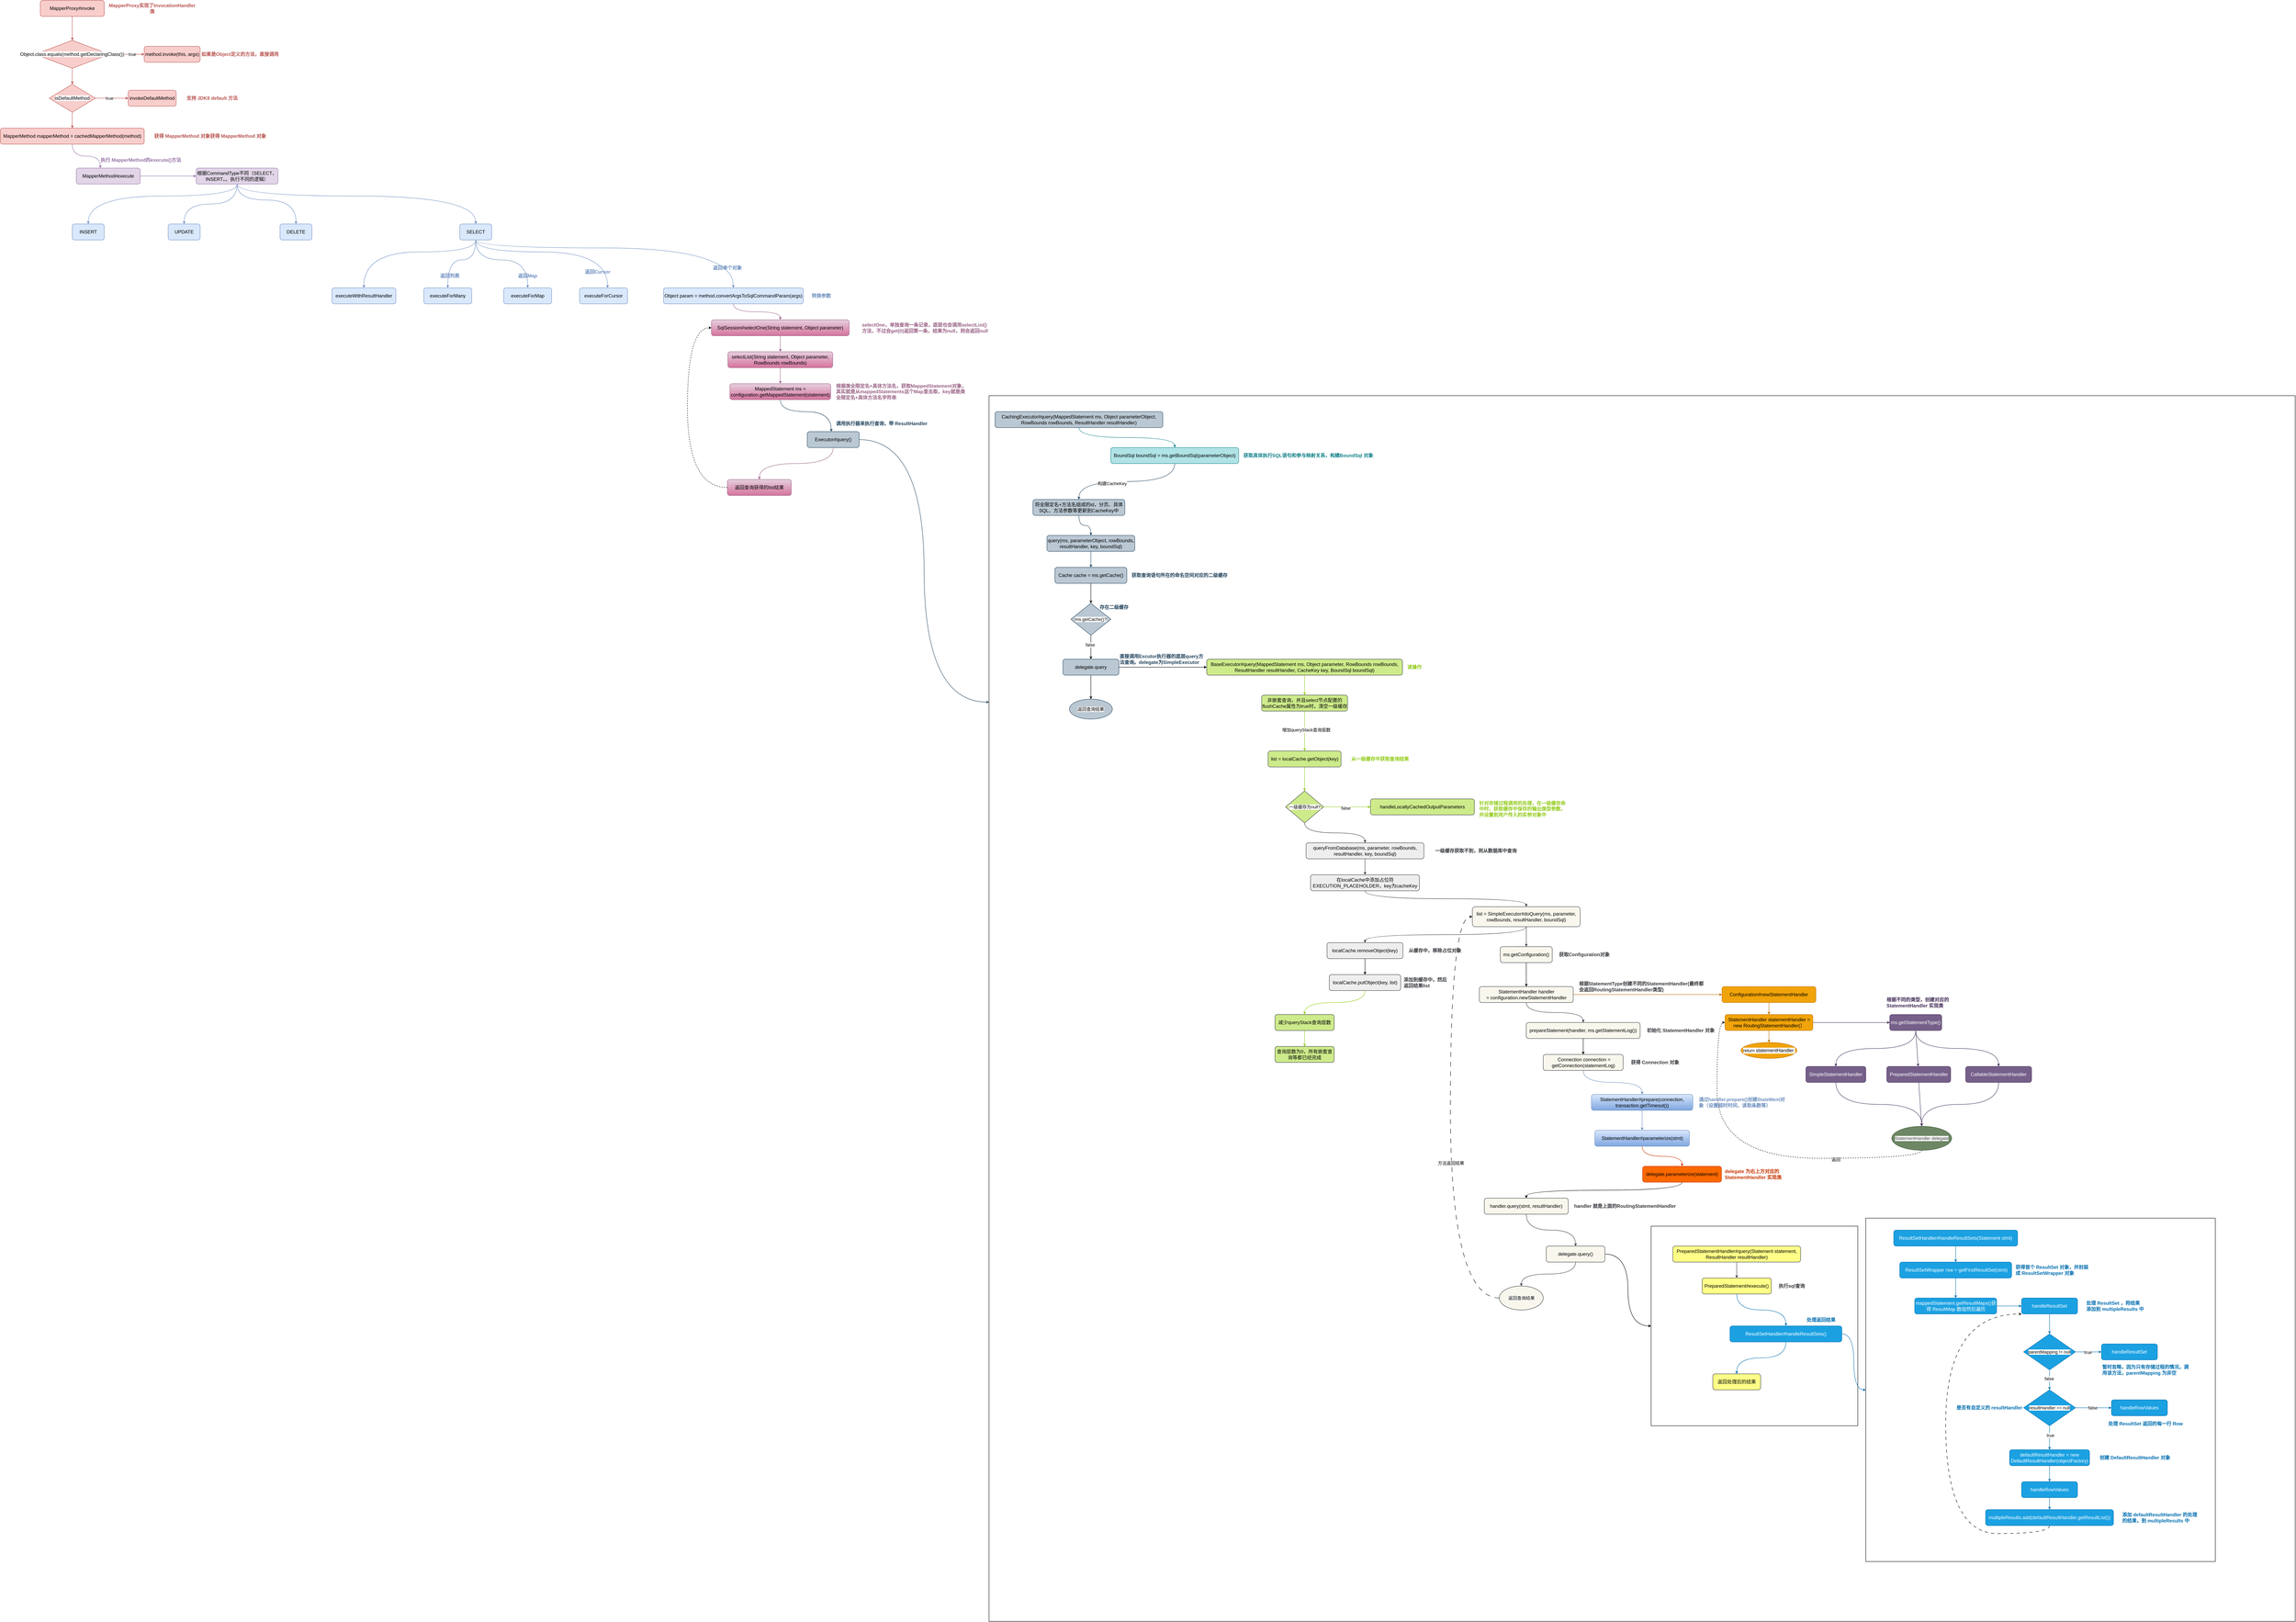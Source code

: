 <mxfile version="24.7.8">
  <diagram name="第 1 页" id="XZWzCI4i1hdiua9vW87o">
    <mxGraphModel dx="1434" dy="884" grid="1" gridSize="10" guides="1" tooltips="1" connect="1" arrows="1" fold="1" page="1" pageScale="1" pageWidth="8000" pageHeight="5920" math="0" shadow="0">
      <root>
        <mxCell id="0" />
        <mxCell id="1" parent="0" />
        <mxCell id="J-gym2NMwZznqss6Bf6E-71" value="" style="rounded=0;whiteSpace=wrap;html=1;fontFamily=Helvetica;fontSize=11;fontColor=default;labelBackgroundColor=default;fillColor=none;" parent="1" vertex="1">
          <mxGeometry x="2695.01" y="1190" width="3270" height="3070" as="geometry" />
        </mxCell>
        <mxCell id="J-gym2NMwZznqss6Bf6E-12" style="edgeStyle=orthogonalEdgeStyle;shape=connector;rounded=0;orthogonalLoop=1;jettySize=auto;html=1;exitX=0.5;exitY=1;exitDx=0;exitDy=0;strokeColor=#B85450;align=center;verticalAlign=middle;fontFamily=Helvetica;fontSize=11;fontColor=default;labelBackgroundColor=default;endArrow=classic;endSize=4;" parent="1" source="J-gym2NMwZznqss6Bf6E-1" target="J-gym2NMwZznqss6Bf6E-4" edge="1">
          <mxGeometry relative="1" as="geometry" />
        </mxCell>
        <mxCell id="J-gym2NMwZznqss6Bf6E-1" value="MapperProxy#invoke" style="rounded=1;whiteSpace=wrap;html=1;fillColor=#f8cecc;strokeColor=#b85450;" parent="1" vertex="1">
          <mxGeometry x="320" y="200" width="160" height="40" as="geometry" />
        </mxCell>
        <mxCell id="J-gym2NMwZznqss6Bf6E-2" value="&lt;font color=&quot;#b85450&quot;&gt;&lt;b&gt;MapperProxy实现了InvocationHandler类&lt;/b&gt;&lt;/font&gt;" style="text;html=1;align=center;verticalAlign=middle;whiteSpace=wrap;rounded=0;" parent="1" vertex="1">
          <mxGeometry x="490" y="200" width="220" height="40" as="geometry" />
        </mxCell>
        <mxCell id="J-gym2NMwZznqss6Bf6E-10" style="edgeStyle=orthogonalEdgeStyle;shape=connector;rounded=0;orthogonalLoop=1;jettySize=auto;html=1;exitX=1;exitY=0.5;exitDx=0;exitDy=0;strokeColor=#B85450;align=center;verticalAlign=middle;fontFamily=Helvetica;fontSize=11;fontColor=default;labelBackgroundColor=default;endArrow=classic;endSize=4;" parent="1" source="J-gym2NMwZznqss6Bf6E-4" target="J-gym2NMwZznqss6Bf6E-6" edge="1">
          <mxGeometry relative="1" as="geometry" />
        </mxCell>
        <mxCell id="J-gym2NMwZznqss6Bf6E-11" value="true" style="edgeLabel;html=1;align=center;verticalAlign=middle;resizable=0;points=[];fontFamily=Helvetica;fontSize=11;fontColor=default;labelBackgroundColor=default;" parent="J-gym2NMwZznqss6Bf6E-10" vertex="1" connectable="0">
          <mxGeometry x="0.239" y="-3" relative="1" as="geometry">
            <mxPoint x="3" y="-3" as="offset" />
          </mxGeometry>
        </mxCell>
        <mxCell id="J-gym2NMwZznqss6Bf6E-14" style="edgeStyle=orthogonalEdgeStyle;shape=connector;rounded=0;orthogonalLoop=1;jettySize=auto;html=1;exitX=0.5;exitY=1;exitDx=0;exitDy=0;strokeColor=#B85450;align=center;verticalAlign=middle;fontFamily=Helvetica;fontSize=11;fontColor=default;labelBackgroundColor=default;endArrow=classic;endSize=4;" parent="1" source="J-gym2NMwZznqss6Bf6E-4" target="J-gym2NMwZznqss6Bf6E-13" edge="1">
          <mxGeometry relative="1" as="geometry" />
        </mxCell>
        <mxCell id="J-gym2NMwZznqss6Bf6E-4" value="&lt;span style=&quot;background-color: rgb(255, 255, 255);&quot;&gt;Object.class.equals(method.getDeclaringClass())&lt;/span&gt;" style="rhombus;whiteSpace=wrap;html=1;fillColor=#f8cecc;strokeColor=#b85450;" parent="1" vertex="1">
          <mxGeometry x="307.49" y="300" width="185.01" height="70" as="geometry" />
        </mxCell>
        <mxCell id="J-gym2NMwZznqss6Bf6E-5" value="&lt;font color=&quot;#b85450&quot;&gt;&lt;b&gt;如果是Object定义的方法，直接调用&lt;/b&gt;&lt;/font&gt;" style="text;html=1;align=center;verticalAlign=middle;whiteSpace=wrap;rounded=0;" parent="1" vertex="1">
          <mxGeometry x="720" y="315" width="200" height="40" as="geometry" />
        </mxCell>
        <mxCell id="J-gym2NMwZznqss6Bf6E-6" value="method.invoke(this, args)" style="rounded=1;whiteSpace=wrap;html=1;fillColor=#f8cecc;strokeColor=#b85450;" parent="1" vertex="1">
          <mxGeometry x="580" y="315" width="140" height="40" as="geometry" />
        </mxCell>
        <mxCell id="J-gym2NMwZznqss6Bf6E-16" style="edgeStyle=orthogonalEdgeStyle;shape=connector;rounded=0;orthogonalLoop=1;jettySize=auto;html=1;exitX=1;exitY=0.5;exitDx=0;exitDy=0;strokeColor=#B85450;align=center;verticalAlign=middle;fontFamily=Helvetica;fontSize=11;fontColor=default;labelBackgroundColor=default;endArrow=classic;endSize=4;" parent="1" source="J-gym2NMwZznqss6Bf6E-13" target="J-gym2NMwZznqss6Bf6E-15" edge="1">
          <mxGeometry relative="1" as="geometry" />
        </mxCell>
        <mxCell id="J-gym2NMwZznqss6Bf6E-17" value="true" style="edgeLabel;html=1;align=center;verticalAlign=middle;resizable=0;points=[];fontFamily=Helvetica;fontSize=11;fontColor=default;labelBackgroundColor=default;" parent="J-gym2NMwZznqss6Bf6E-16" vertex="1" connectable="0">
          <mxGeometry x="-0.144" relative="1" as="geometry">
            <mxPoint as="offset" />
          </mxGeometry>
        </mxCell>
        <mxCell id="J-gym2NMwZznqss6Bf6E-21" style="edgeStyle=orthogonalEdgeStyle;shape=connector;rounded=0;orthogonalLoop=1;jettySize=auto;html=1;exitX=0.5;exitY=1;exitDx=0;exitDy=0;entryX=0.5;entryY=0;entryDx=0;entryDy=0;strokeColor=#B85450;align=center;verticalAlign=middle;fontFamily=Helvetica;fontSize=11;fontColor=default;labelBackgroundColor=default;endArrow=classic;endSize=4;" parent="1" source="J-gym2NMwZznqss6Bf6E-13" target="J-gym2NMwZznqss6Bf6E-19" edge="1">
          <mxGeometry relative="1" as="geometry" />
        </mxCell>
        <mxCell id="J-gym2NMwZznqss6Bf6E-13" value="&lt;span style=&quot;background-color: rgb(255, 255, 255);&quot;&gt;isDefaultMethod&lt;/span&gt;" style="rhombus;whiteSpace=wrap;html=1;fillColor=#f8cecc;strokeColor=#b85450;" parent="1" vertex="1">
          <mxGeometry x="342.18" y="410" width="115.63" height="70" as="geometry" />
        </mxCell>
        <mxCell id="J-gym2NMwZznqss6Bf6E-15" value="invokeDefaultMethod" style="rounded=1;whiteSpace=wrap;html=1;fillColor=#f8cecc;strokeColor=#b85450;" parent="1" vertex="1">
          <mxGeometry x="540" y="425" width="120" height="40" as="geometry" />
        </mxCell>
        <mxCell id="J-gym2NMwZznqss6Bf6E-18" value="&lt;font color=&quot;#b85450&quot;&gt;&lt;b&gt;支持 JDK8 default 方法&lt;/b&gt;&lt;/font&gt;" style="text;html=1;align=center;verticalAlign=middle;whiteSpace=wrap;rounded=0;" parent="1" vertex="1">
          <mxGeometry x="680" y="425" width="140" height="40" as="geometry" />
        </mxCell>
        <mxCell id="J-gym2NMwZznqss6Bf6E-23" style="edgeStyle=orthogonalEdgeStyle;shape=connector;rounded=0;orthogonalLoop=1;jettySize=auto;html=1;exitX=0.5;exitY=1;exitDx=0;exitDy=0;strokeColor=#9673A6;align=center;verticalAlign=middle;fontFamily=Helvetica;fontSize=11;fontColor=default;labelBackgroundColor=default;endArrow=classic;endSize=4;elbow=vertical;curved=1;" parent="1" source="J-gym2NMwZznqss6Bf6E-19" target="J-gym2NMwZznqss6Bf6E-22" edge="1">
          <mxGeometry relative="1" as="geometry">
            <Array as="points">
              <mxPoint x="400" y="590" />
              <mxPoint x="470" y="590" />
            </Array>
          </mxGeometry>
        </mxCell>
        <mxCell id="J-gym2NMwZznqss6Bf6E-19" value="MapperMethod mapperMethod = cachedMapperMethod(method)" style="rounded=1;whiteSpace=wrap;html=1;fillColor=#f8cecc;strokeColor=#b85450;" parent="1" vertex="1">
          <mxGeometry x="219.99" y="520" width="360" height="40" as="geometry" />
        </mxCell>
        <mxCell id="J-gym2NMwZznqss6Bf6E-20" value="&lt;font color=&quot;#b85450&quot;&gt;&lt;b&gt;获得 MapperMethod 对象获得 MapperMethod 对象&lt;/b&gt;&lt;/font&gt;" style="text;html=1;align=center;verticalAlign=middle;whiteSpace=wrap;rounded=0;" parent="1" vertex="1">
          <mxGeometry x="600" y="520" width="290" height="40" as="geometry" />
        </mxCell>
        <mxCell id="J-gym2NMwZznqss6Bf6E-26" style="edgeStyle=orthogonalEdgeStyle;shape=connector;rounded=0;orthogonalLoop=1;jettySize=auto;html=1;exitX=1;exitY=0.5;exitDx=0;exitDy=0;strokeColor=#9673A6;align=center;verticalAlign=middle;fontFamily=Helvetica;fontSize=11;fontColor=default;labelBackgroundColor=default;endArrow=classic;endSize=4;" parent="1" source="J-gym2NMwZznqss6Bf6E-22" target="J-gym2NMwZznqss6Bf6E-25" edge="1">
          <mxGeometry relative="1" as="geometry" />
        </mxCell>
        <mxCell id="J-gym2NMwZznqss6Bf6E-22" value="MapperMethod#execute" style="rounded=1;whiteSpace=wrap;html=1;fillColor=#e1d5e7;strokeColor=#9673a6;" parent="1" vertex="1">
          <mxGeometry x="410" y="620" width="160" height="40" as="geometry" />
        </mxCell>
        <mxCell id="J-gym2NMwZznqss6Bf6E-24" value="&lt;b style=&quot;&quot;&gt;&lt;font color=&quot;#9673a6&quot;&gt;&amp;nbsp;执行 MapperMethod的execute()方法&lt;/font&gt;&lt;/b&gt;" style="text;html=1;align=center;verticalAlign=middle;whiteSpace=wrap;rounded=0;" parent="1" vertex="1">
          <mxGeometry x="460" y="580" width="220" height="40" as="geometry" />
        </mxCell>
        <mxCell id="J-gym2NMwZznqss6Bf6E-31" style="edgeStyle=orthogonalEdgeStyle;shape=connector;rounded=0;orthogonalLoop=1;jettySize=auto;html=1;exitX=0.5;exitY=1;exitDx=0;exitDy=0;strokeColor=#6C8EBF;align=center;verticalAlign=middle;fontFamily=Helvetica;fontSize=11;fontColor=default;labelBackgroundColor=default;endArrow=classic;endSize=4;curved=1;" parent="1" source="J-gym2NMwZznqss6Bf6E-25" target="J-gym2NMwZznqss6Bf6E-30" edge="1">
          <mxGeometry relative="1" as="geometry">
            <Array as="points">
              <mxPoint x="813" y="690" />
              <mxPoint x="1410" y="690" />
            </Array>
          </mxGeometry>
        </mxCell>
        <mxCell id="J-gym2NMwZznqss6Bf6E-32" style="edgeStyle=orthogonalEdgeStyle;shape=connector;rounded=0;orthogonalLoop=1;jettySize=auto;html=1;exitX=0.5;exitY=1;exitDx=0;exitDy=0;strokeColor=#6C8EBF;align=center;verticalAlign=middle;fontFamily=Helvetica;fontSize=11;fontColor=default;labelBackgroundColor=default;endArrow=classic;endSize=4;curved=1;" parent="1" source="J-gym2NMwZznqss6Bf6E-25" target="J-gym2NMwZznqss6Bf6E-27" edge="1">
          <mxGeometry relative="1" as="geometry">
            <Array as="points">
              <mxPoint x="813" y="690" />
              <mxPoint x="440" y="690" />
            </Array>
          </mxGeometry>
        </mxCell>
        <mxCell id="J-gym2NMwZznqss6Bf6E-33" style="edgeStyle=orthogonalEdgeStyle;shape=connector;rounded=0;orthogonalLoop=1;jettySize=auto;html=1;exitX=0.5;exitY=1;exitDx=0;exitDy=0;strokeColor=#6C8EBF;align=center;verticalAlign=middle;fontFamily=Helvetica;fontSize=11;fontColor=default;labelBackgroundColor=default;endArrow=classic;endSize=4;curved=1;" parent="1" source="J-gym2NMwZznqss6Bf6E-25" target="J-gym2NMwZznqss6Bf6E-28" edge="1">
          <mxGeometry relative="1" as="geometry">
            <Array as="points">
              <mxPoint x="813" y="710" />
              <mxPoint x="680" y="710" />
            </Array>
          </mxGeometry>
        </mxCell>
        <mxCell id="J-gym2NMwZznqss6Bf6E-34" style="edgeStyle=orthogonalEdgeStyle;shape=connector;rounded=0;orthogonalLoop=1;jettySize=auto;html=1;exitX=0.5;exitY=1;exitDx=0;exitDy=0;strokeColor=#6C8EBF;align=center;verticalAlign=middle;fontFamily=Helvetica;fontSize=11;fontColor=default;labelBackgroundColor=default;endArrow=classic;endSize=4;curved=1;" parent="1" source="J-gym2NMwZznqss6Bf6E-25" target="J-gym2NMwZznqss6Bf6E-29" edge="1">
          <mxGeometry relative="1" as="geometry">
            <Array as="points">
              <mxPoint x="813" y="700" />
              <mxPoint x="960" y="700" />
            </Array>
          </mxGeometry>
        </mxCell>
        <mxCell id="J-gym2NMwZznqss6Bf6E-25" value="根据CommandType不同（SELECT、INSERT。。执行不同的逻辑）" style="rounded=1;whiteSpace=wrap;html=1;fillColor=#e1d5e7;strokeColor=#9673a6;align=center;" parent="1" vertex="1">
          <mxGeometry x="710" y="620" width="205" height="40" as="geometry" />
        </mxCell>
        <mxCell id="J-gym2NMwZznqss6Bf6E-27" value="INSERT" style="rounded=1;whiteSpace=wrap;html=1;fillColor=#dae8fc;strokeColor=#6c8ebf;" parent="1" vertex="1">
          <mxGeometry x="400" y="760" width="80" height="40" as="geometry" />
        </mxCell>
        <mxCell id="J-gym2NMwZznqss6Bf6E-28" value="UPDATE" style="rounded=1;whiteSpace=wrap;html=1;fillColor=#dae8fc;strokeColor=#6c8ebf;" parent="1" vertex="1">
          <mxGeometry x="640" y="760" width="80" height="40" as="geometry" />
        </mxCell>
        <mxCell id="J-gym2NMwZznqss6Bf6E-29" value="DELETE" style="rounded=1;whiteSpace=wrap;html=1;fillColor=#dae8fc;strokeColor=#6c8ebf;" parent="1" vertex="1">
          <mxGeometry x="920" y="760" width="80" height="40" as="geometry" />
        </mxCell>
        <mxCell id="J-gym2NMwZznqss6Bf6E-44" style="edgeStyle=orthogonalEdgeStyle;shape=connector;rounded=0;orthogonalLoop=1;jettySize=auto;html=1;exitX=0.5;exitY=1;exitDx=0;exitDy=0;entryX=0.5;entryY=0;entryDx=0;entryDy=0;strokeColor=#6C8EBF;align=center;verticalAlign=middle;fontFamily=Helvetica;fontSize=11;fontColor=default;labelBackgroundColor=default;endArrow=classic;endSize=4;curved=1;" parent="1" source="J-gym2NMwZznqss6Bf6E-30" target="J-gym2NMwZznqss6Bf6E-43" edge="1">
          <mxGeometry relative="1" as="geometry">
            <Array as="points">
              <mxPoint x="1410" y="820" />
              <mxPoint x="2055" y="820" />
            </Array>
          </mxGeometry>
        </mxCell>
        <mxCell id="J-gym2NMwZznqss6Bf6E-45" style="edgeStyle=orthogonalEdgeStyle;shape=connector;rounded=0;orthogonalLoop=1;jettySize=auto;html=1;exitX=0.5;exitY=1;exitDx=0;exitDy=0;strokeColor=#6C8EBF;align=center;verticalAlign=middle;fontFamily=Helvetica;fontSize=11;fontColor=default;labelBackgroundColor=default;endArrow=classic;endSize=4;curved=1;" parent="1" source="J-gym2NMwZznqss6Bf6E-30" target="J-gym2NMwZznqss6Bf6E-35" edge="1">
          <mxGeometry relative="1" as="geometry">
            <Array as="points">
              <mxPoint x="1410" y="830" />
              <mxPoint x="1130" y="830" />
            </Array>
          </mxGeometry>
        </mxCell>
        <mxCell id="J-gym2NMwZznqss6Bf6E-46" style="edgeStyle=orthogonalEdgeStyle;shape=connector;rounded=0;orthogonalLoop=1;jettySize=auto;html=1;exitX=0.5;exitY=1;exitDx=0;exitDy=0;strokeColor=#6C8EBF;align=center;verticalAlign=middle;fontFamily=Helvetica;fontSize=11;fontColor=default;labelBackgroundColor=default;endArrow=classic;endSize=4;curved=1;" parent="1" source="J-gym2NMwZznqss6Bf6E-30" target="J-gym2NMwZznqss6Bf6E-39" edge="1">
          <mxGeometry relative="1" as="geometry">
            <Array as="points">
              <mxPoint x="1410" y="850" />
              <mxPoint x="1340" y="850" />
            </Array>
          </mxGeometry>
        </mxCell>
        <mxCell id="J-gym2NMwZznqss6Bf6E-47" style="edgeStyle=orthogonalEdgeStyle;shape=connector;rounded=0;orthogonalLoop=1;jettySize=auto;html=1;exitX=0.5;exitY=1;exitDx=0;exitDy=0;entryX=0.5;entryY=0;entryDx=0;entryDy=0;strokeColor=#6C8EBF;align=center;verticalAlign=middle;fontFamily=Helvetica;fontSize=11;fontColor=default;labelBackgroundColor=default;endArrow=classic;endSize=4;curved=1;" parent="1" source="J-gym2NMwZznqss6Bf6E-30" target="J-gym2NMwZznqss6Bf6E-40" edge="1">
          <mxGeometry relative="1" as="geometry">
            <Array as="points">
              <mxPoint x="1410" y="850" />
              <mxPoint x="1540" y="850" />
            </Array>
          </mxGeometry>
        </mxCell>
        <mxCell id="J-gym2NMwZznqss6Bf6E-48" style="edgeStyle=orthogonalEdgeStyle;shape=connector;rounded=0;orthogonalLoop=1;jettySize=auto;html=1;exitX=0.5;exitY=1;exitDx=0;exitDy=0;strokeColor=#6C8EBF;align=center;verticalAlign=middle;fontFamily=Helvetica;fontSize=11;fontColor=default;labelBackgroundColor=default;endArrow=classic;endSize=4;curved=1;" parent="1" source="J-gym2NMwZznqss6Bf6E-30" target="J-gym2NMwZznqss6Bf6E-42" edge="1">
          <mxGeometry relative="1" as="geometry">
            <Array as="points">
              <mxPoint x="1410" y="830" />
              <mxPoint x="1740" y="830" />
            </Array>
          </mxGeometry>
        </mxCell>
        <mxCell id="J-gym2NMwZznqss6Bf6E-30" value="SELECT" style="rounded=1;whiteSpace=wrap;html=1;fillColor=#dae8fc;strokeColor=#6c8ebf;" parent="1" vertex="1">
          <mxGeometry x="1370" y="760" width="80" height="40" as="geometry" />
        </mxCell>
        <mxCell id="J-gym2NMwZznqss6Bf6E-35" value="executeWithResultHandler" style="rounded=1;whiteSpace=wrap;html=1;fillColor=#dae8fc;strokeColor=#6c8ebf;" parent="1" vertex="1">
          <mxGeometry x="1050" y="920" width="160" height="40" as="geometry" />
        </mxCell>
        <mxCell id="J-gym2NMwZznqss6Bf6E-39" value="executeForMany" style="rounded=1;whiteSpace=wrap;html=1;fillColor=#dae8fc;strokeColor=#6c8ebf;" parent="1" vertex="1">
          <mxGeometry x="1280" y="920" width="120" height="40" as="geometry" />
        </mxCell>
        <mxCell id="J-gym2NMwZznqss6Bf6E-40" value="executeForMap" style="rounded=1;whiteSpace=wrap;html=1;fillColor=#dae8fc;strokeColor=#6c8ebf;" parent="1" vertex="1">
          <mxGeometry x="1480" y="920" width="120" height="40" as="geometry" />
        </mxCell>
        <mxCell id="J-gym2NMwZznqss6Bf6E-42" value="executeForCursor" style="rounded=1;whiteSpace=wrap;html=1;fillColor=#dae8fc;strokeColor=#6c8ebf;" parent="1" vertex="1">
          <mxGeometry x="1670" y="920" width="120" height="40" as="geometry" />
        </mxCell>
        <mxCell id="J-gym2NMwZznqss6Bf6E-57" style="edgeStyle=orthogonalEdgeStyle;shape=connector;rounded=0;orthogonalLoop=1;jettySize=auto;html=1;exitX=0.5;exitY=1;exitDx=0;exitDy=0;strokeColor=#996185;align=center;verticalAlign=middle;fontFamily=Helvetica;fontSize=11;fontColor=default;labelBackgroundColor=default;endArrow=classic;endSize=4;curved=1;" parent="1" source="J-gym2NMwZznqss6Bf6E-43" target="J-gym2NMwZznqss6Bf6E-56" edge="1">
          <mxGeometry relative="1" as="geometry" />
        </mxCell>
        <mxCell id="J-gym2NMwZznqss6Bf6E-43" value="Object param = method.convertArgsToSqlCommandParam(args)" style="rounded=1;whiteSpace=wrap;html=1;fillColor=#dae8fc;strokeColor=#6c8ebf;" parent="1" vertex="1">
          <mxGeometry x="1880" y="920" width="350" height="40" as="geometry" />
        </mxCell>
        <mxCell id="J-gym2NMwZznqss6Bf6E-49" value="&lt;b style=&quot;&quot;&gt;&lt;font color=&quot;#6c8ebf&quot;&gt;返回列表&lt;/font&gt;&lt;/b&gt;" style="text;html=1;align=center;verticalAlign=middle;whiteSpace=wrap;rounded=0;" parent="1" vertex="1">
          <mxGeometry x="1310" y="870" width="70" height="40" as="geometry" />
        </mxCell>
        <mxCell id="J-gym2NMwZznqss6Bf6E-51" value="&lt;b style=&quot;&quot;&gt;&lt;font color=&quot;#6c8ebf&quot;&gt;返回Map&lt;/font&gt;&lt;/b&gt;" style="text;html=1;align=center;verticalAlign=middle;whiteSpace=wrap;rounded=0;" parent="1" vertex="1">
          <mxGeometry x="1505" y="870" width="70" height="40" as="geometry" />
        </mxCell>
        <mxCell id="J-gym2NMwZznqss6Bf6E-52" value="&lt;b style=&quot;&quot;&gt;&lt;font color=&quot;#6c8ebf&quot;&gt;返回Cursor&lt;/font&gt;&lt;/b&gt;" style="text;html=1;align=center;verticalAlign=middle;whiteSpace=wrap;rounded=0;" parent="1" vertex="1">
          <mxGeometry x="1680" y="860" width="70" height="40" as="geometry" />
        </mxCell>
        <mxCell id="J-gym2NMwZznqss6Bf6E-55" value="&lt;b style=&quot;&quot;&gt;&lt;font color=&quot;#6c8ebf&quot;&gt;返回单个对象&lt;/font&gt;&lt;/b&gt;" style="text;html=1;align=center;verticalAlign=middle;whiteSpace=wrap;rounded=0;" parent="1" vertex="1">
          <mxGeometry x="2000" y="850" width="80" height="40" as="geometry" />
        </mxCell>
        <mxCell id="J-gym2NMwZznqss6Bf6E-61" style="edgeStyle=orthogonalEdgeStyle;shape=connector;rounded=0;orthogonalLoop=1;jettySize=auto;html=1;exitX=0.5;exitY=1;exitDx=0;exitDy=0;strokeColor=#996185;align=center;verticalAlign=middle;fontFamily=Helvetica;fontSize=11;fontColor=default;labelBackgroundColor=default;endArrow=classic;endSize=4;" parent="1" source="J-gym2NMwZznqss6Bf6E-56" target="J-gym2NMwZznqss6Bf6E-60" edge="1">
          <mxGeometry relative="1" as="geometry" />
        </mxCell>
        <mxCell id="J-gym2NMwZznqss6Bf6E-56" value="SqlSession#selectOne(String statement, Object parameter)" style="rounded=1;whiteSpace=wrap;html=1;fillColor=#e6d0de;strokeColor=#996185;gradientColor=#d5739d;" parent="1" vertex="1">
          <mxGeometry x="2000" y="1000" width="345" height="40" as="geometry" />
        </mxCell>
        <mxCell id="J-gym2NMwZznqss6Bf6E-58" value="&lt;font color=&quot;#6c8ebf&quot;&gt;&lt;b&gt;转换参数&lt;/b&gt;&lt;/font&gt;" style="text;html=1;align=center;verticalAlign=middle;whiteSpace=wrap;rounded=0;" parent="1" vertex="1">
          <mxGeometry x="2240" y="920" width="70" height="40" as="geometry" />
        </mxCell>
        <mxCell id="J-gym2NMwZznqss6Bf6E-59" value="&lt;b style=&quot;&quot;&gt;&lt;font color=&quot;#996185&quot;&gt;selectOne，单独查询一条记录，底层也会调用selectList()方法，不过会get(0)返回第一条，结果为null，则会返回null&lt;/font&gt;&lt;/b&gt;" style="text;html=1;align=left;verticalAlign=middle;whiteSpace=wrap;rounded=0;" parent="1" vertex="1">
          <mxGeometry x="2375" y="1000" width="325" height="40" as="geometry" />
        </mxCell>
        <mxCell id="J-gym2NMwZznqss6Bf6E-63" style="edgeStyle=orthogonalEdgeStyle;shape=connector;rounded=0;orthogonalLoop=1;jettySize=auto;html=1;exitX=0.5;exitY=1;exitDx=0;exitDy=0;entryX=0.5;entryY=0;entryDx=0;entryDy=0;strokeColor=#996185;align=center;verticalAlign=middle;fontFamily=Helvetica;fontSize=11;fontColor=default;labelBackgroundColor=default;endArrow=classic;endSize=4;" parent="1" source="J-gym2NMwZznqss6Bf6E-60" target="J-gym2NMwZznqss6Bf6E-62" edge="1">
          <mxGeometry relative="1" as="geometry" />
        </mxCell>
        <mxCell id="J-gym2NMwZznqss6Bf6E-60" value="selectList(String statement, Object parameter, RowBounds rowBounds)" style="rounded=1;whiteSpace=wrap;html=1;fillColor=#e6d0de;strokeColor=#996185;gradientColor=#d5739d;" parent="1" vertex="1">
          <mxGeometry x="2041.25" y="1080" width="262.5" height="40" as="geometry" />
        </mxCell>
        <mxCell id="J-gym2NMwZznqss6Bf6E-66" style="edgeStyle=orthogonalEdgeStyle;shape=connector;rounded=0;orthogonalLoop=1;jettySize=auto;html=1;exitX=0.5;exitY=1;exitDx=0;exitDy=0;strokeColor=#23445D;align=center;verticalAlign=middle;fontFamily=Helvetica;fontSize=11;fontColor=default;labelBackgroundColor=default;endArrow=classic;endSize=4;curved=1;" parent="1" source="J-gym2NMwZznqss6Bf6E-62" target="J-gym2NMwZznqss6Bf6E-65" edge="1">
          <mxGeometry relative="1" as="geometry">
            <Array as="points">
              <mxPoint x="2173" y="1230" />
              <mxPoint x="2300" y="1230" />
            </Array>
          </mxGeometry>
        </mxCell>
        <mxCell id="J-gym2NMwZznqss6Bf6E-62" value="MappedStatement ms = configuration.getMappedStatement(statement)" style="rounded=1;whiteSpace=wrap;html=1;fillColor=#e6d0de;strokeColor=#996185;gradientColor=#d5739d;" parent="1" vertex="1">
          <mxGeometry x="2046.25" y="1160" width="252.5" height="40" as="geometry" />
        </mxCell>
        <mxCell id="J-gym2NMwZznqss6Bf6E-64" value="&lt;b style=&quot;&quot;&gt;&lt;font color=&quot;#996185&quot;&gt;根据类全限定名+具体方法名，获取MappedStatement对象，其实就是从&lt;/font&gt;&lt;/b&gt;&lt;font color=&quot;#996185&quot;&gt;&lt;b&gt;mappedStatements这个Map里去取，key就是&lt;/b&gt;&lt;/font&gt;&lt;b&gt;&lt;font color=&quot;#996185&quot;&gt;类全限定名+具体方法名字符串&lt;/font&gt;&lt;/b&gt;" style="text;html=1;align=left;verticalAlign=middle;whiteSpace=wrap;rounded=0;" parent="1" vertex="1">
          <mxGeometry x="2310" y="1160" width="330" height="40" as="geometry" />
        </mxCell>
        <mxCell id="J-gym2NMwZznqss6Bf6E-69" style="edgeStyle=orthogonalEdgeStyle;shape=connector;rounded=0;orthogonalLoop=1;jettySize=auto;html=1;exitX=0.5;exitY=1;exitDx=0;exitDy=0;strokeColor=#996185;align=center;verticalAlign=middle;fontFamily=Helvetica;fontSize=11;fontColor=default;labelBackgroundColor=default;endArrow=classic;endSize=4;curved=1;" parent="1" source="J-gym2NMwZznqss6Bf6E-65" target="J-gym2NMwZznqss6Bf6E-68" edge="1">
          <mxGeometry relative="1" as="geometry" />
        </mxCell>
        <mxCell id="J-gym2NMwZznqss6Bf6E-73" style="shape=connector;rounded=0;orthogonalLoop=1;jettySize=auto;html=1;exitX=1;exitY=0.5;exitDx=0;exitDy=0;entryX=0;entryY=0.25;entryDx=0;entryDy=0;strokeColor=#23445D;align=center;verticalAlign=middle;fontFamily=Helvetica;fontSize=11;fontColor=default;labelBackgroundColor=default;endArrow=classic;endSize=4;edgeStyle=orthogonalEdgeStyle;curved=1;" parent="1" source="J-gym2NMwZznqss6Bf6E-65" target="J-gym2NMwZznqss6Bf6E-71" edge="1">
          <mxGeometry relative="1" as="geometry" />
        </mxCell>
        <mxCell id="J-gym2NMwZznqss6Bf6E-65" value="Executor#query()" style="rounded=1;whiteSpace=wrap;html=1;fillColor=#bac8d3;strokeColor=#23445d;" parent="1" vertex="1">
          <mxGeometry x="2240" y="1280" width="130" height="40" as="geometry" />
        </mxCell>
        <mxCell id="J-gym2NMwZznqss6Bf6E-67" value="&lt;b style=&quot;&quot;&gt;&lt;font color=&quot;#23445d&quot;&gt;调用执行器来执行查询，带 ResultHandler&lt;/font&gt;&lt;/b&gt;" style="text;html=1;align=left;verticalAlign=middle;whiteSpace=wrap;rounded=0;" parent="1" vertex="1">
          <mxGeometry x="2310" y="1240" width="240" height="40" as="geometry" />
        </mxCell>
        <mxCell id="J-gym2NMwZznqss6Bf6E-70" style="edgeStyle=orthogonalEdgeStyle;shape=connector;rounded=0;orthogonalLoop=1;jettySize=auto;html=1;exitX=0;exitY=0.5;exitDx=0;exitDy=0;entryX=0;entryY=0.5;entryDx=0;entryDy=0;strokeColor=default;align=center;verticalAlign=middle;fontFamily=Helvetica;fontSize=11;fontColor=default;labelBackgroundColor=default;endArrow=classic;endSize=4;curved=1;dashed=1;" parent="1" source="J-gym2NMwZznqss6Bf6E-68" target="J-gym2NMwZznqss6Bf6E-56" edge="1">
          <mxGeometry relative="1" as="geometry">
            <Array as="points">
              <mxPoint x="1940" y="1420" />
              <mxPoint x="1940" y="1020" />
            </Array>
          </mxGeometry>
        </mxCell>
        <mxCell id="J-gym2NMwZznqss6Bf6E-68" value="返回查询获得的list结果" style="rounded=1;whiteSpace=wrap;html=1;fillColor=#e6d0de;strokeColor=#996185;gradientColor=#d5739d;" parent="1" vertex="1">
          <mxGeometry x="2040" y="1400" width="160" height="40" as="geometry" />
        </mxCell>
        <mxCell id="J-gym2NMwZznqss6Bf6E-75" style="edgeStyle=orthogonalEdgeStyle;shape=connector;rounded=0;orthogonalLoop=1;jettySize=auto;html=1;exitX=0.5;exitY=1;exitDx=0;exitDy=0;strokeColor=#0E8088;align=center;verticalAlign=middle;fontFamily=Helvetica;fontSize=11;fontColor=default;labelBackgroundColor=default;endArrow=classic;endSize=4;curved=1;" parent="1" source="J-gym2NMwZznqss6Bf6E-72" target="J-gym2NMwZznqss6Bf6E-74" edge="1">
          <mxGeometry relative="1" as="geometry" />
        </mxCell>
        <mxCell id="J-gym2NMwZznqss6Bf6E-72" value="CachingExecutor#query(MappedStatement ms, Object parameterObject, RowBounds rowBounds, ResultHandler resultHandler)" style="rounded=1;whiteSpace=wrap;html=1;fillColor=#bac8d3;strokeColor=#23445d;" parent="1" vertex="1">
          <mxGeometry x="2710" y="1230" width="420" height="40" as="geometry" />
        </mxCell>
        <mxCell id="J-gym2NMwZznqss6Bf6E-74" value="BoundSql boundSql = ms.getBoundSql(parameterObject)" style="rounded=1;whiteSpace=wrap;html=1;fillColor=#b0e3e6;strokeColor=#0e8088;" parent="1" vertex="1">
          <mxGeometry x="3000" y="1320" width="320" height="40" as="geometry" />
        </mxCell>
        <mxCell id="J-gym2NMwZznqss6Bf6E-76" value="&lt;b style=&quot;&quot;&gt;&lt;font color=&quot;#0e8088&quot;&gt;获取具体执行SQL语句和参与映射关系，构建BoundSql 对象&lt;/font&gt;&lt;/b&gt;" style="text;html=1;align=left;verticalAlign=middle;whiteSpace=wrap;rounded=0;" parent="1" vertex="1">
          <mxGeometry x="3330" y="1320" width="330" height="40" as="geometry" />
        </mxCell>
        <mxCell id="J-gym2NMwZznqss6Bf6E-81" style="edgeStyle=orthogonalEdgeStyle;shape=connector;rounded=0;orthogonalLoop=1;jettySize=auto;html=1;exitX=0.5;exitY=1;exitDx=0;exitDy=0;strokeColor=#23445D;align=center;verticalAlign=middle;fontFamily=Helvetica;fontSize=11;fontColor=default;labelBackgroundColor=default;endArrow=classic;endSize=4;curved=1;" parent="1" source="J-gym2NMwZznqss6Bf6E-77" target="J-gym2NMwZznqss6Bf6E-80" edge="1">
          <mxGeometry relative="1" as="geometry" />
        </mxCell>
        <mxCell id="J-gym2NMwZznqss6Bf6E-77" value="将全限定名+方法名组成的id，分页、具体SQL、方法参数等更新到CacheKey中" style="rounded=1;whiteSpace=wrap;html=1;fillColor=#bac8d3;strokeColor=#23445d;" parent="1" vertex="1">
          <mxGeometry x="2805" y="1450" width="230" height="40" as="geometry" />
        </mxCell>
        <mxCell id="J-gym2NMwZznqss6Bf6E-78" style="edgeStyle=orthogonalEdgeStyle;shape=connector;rounded=0;orthogonalLoop=1;jettySize=auto;html=1;exitX=0.5;exitY=1;exitDx=0;exitDy=0;strokeColor=#23445D;align=center;verticalAlign=middle;fontFamily=Helvetica;fontSize=11;fontColor=default;labelBackgroundColor=default;endArrow=classic;endSize=4;curved=1;" parent="1" source="J-gym2NMwZznqss6Bf6E-74" target="J-gym2NMwZznqss6Bf6E-77" edge="1">
          <mxGeometry relative="1" as="geometry" />
        </mxCell>
        <mxCell id="J-gym2NMwZznqss6Bf6E-79" value="构建CacheKey" style="edgeLabel;html=1;align=center;verticalAlign=middle;resizable=0;points=[];fontFamily=Helvetica;fontSize=11;fontColor=default;labelBackgroundColor=default;" parent="J-gym2NMwZznqss6Bf6E-78" vertex="1" connectable="0">
          <mxGeometry x="0.226" y="5" relative="1" as="geometry">
            <mxPoint as="offset" />
          </mxGeometry>
        </mxCell>
        <mxCell id="J-gym2NMwZznqss6Bf6E-85" style="edgeStyle=orthogonalEdgeStyle;shape=connector;rounded=0;orthogonalLoop=1;jettySize=auto;html=1;exitX=0.5;exitY=1;exitDx=0;exitDy=0;strokeColor=#23445D;align=center;verticalAlign=middle;fontFamily=Helvetica;fontSize=11;fontColor=default;labelBackgroundColor=default;endArrow=classic;endSize=4;" parent="1" source="J-gym2NMwZznqss6Bf6E-80" target="J-gym2NMwZznqss6Bf6E-84" edge="1">
          <mxGeometry relative="1" as="geometry" />
        </mxCell>
        <mxCell id="J-gym2NMwZznqss6Bf6E-80" value="query(ms, parameterObject, rowBounds, resultHandler, key, boundSql)" style="rounded=1;whiteSpace=wrap;html=1;fillColor=#bac8d3;strokeColor=#23445d;" parent="1" vertex="1">
          <mxGeometry x="2840" y="1540" width="220" height="40" as="geometry" />
        </mxCell>
        <mxCell id="J-gym2NMwZznqss6Bf6E-90" style="edgeStyle=orthogonalEdgeStyle;shape=connector;rounded=0;orthogonalLoop=1;jettySize=auto;html=1;exitX=0.5;exitY=1;exitDx=0;exitDy=0;strokeColor=default;align=center;verticalAlign=middle;fontFamily=Helvetica;fontSize=11;fontColor=default;labelBackgroundColor=default;endArrow=classic;endSize=4;" parent="1" source="J-gym2NMwZznqss6Bf6E-82" target="J-gym2NMwZznqss6Bf6E-89" edge="1">
          <mxGeometry relative="1" as="geometry" />
        </mxCell>
        <mxCell id="J-gym2NMwZznqss6Bf6E-92" value="false" style="edgeLabel;html=1;align=center;verticalAlign=middle;resizable=0;points=[];fontFamily=Helvetica;fontSize=11;fontColor=default;labelBackgroundColor=default;" parent="J-gym2NMwZznqss6Bf6E-90" vertex="1" connectable="0">
          <mxGeometry x="-0.206" y="-3" relative="1" as="geometry">
            <mxPoint x="1" as="offset" />
          </mxGeometry>
        </mxCell>
        <mxCell id="J-gym2NMwZznqss6Bf6E-82" value="ms.getCache()?" style="rhombus;whiteSpace=wrap;html=1;fontFamily=Helvetica;fontSize=11;labelBackgroundColor=default;fillColor=#bac8d3;strokeColor=#23445d;" parent="1" vertex="1">
          <mxGeometry x="2900" y="1710" width="100" height="80" as="geometry" />
        </mxCell>
        <mxCell id="J-gym2NMwZznqss6Bf6E-86" style="edgeStyle=orthogonalEdgeStyle;shape=connector;rounded=0;orthogonalLoop=1;jettySize=auto;html=1;exitX=0.5;exitY=1;exitDx=0;exitDy=0;strokeColor=default;align=center;verticalAlign=middle;fontFamily=Helvetica;fontSize=11;fontColor=default;labelBackgroundColor=default;endArrow=classic;endSize=4;" parent="1" source="J-gym2NMwZznqss6Bf6E-84" target="J-gym2NMwZznqss6Bf6E-82" edge="1">
          <mxGeometry relative="1" as="geometry" />
        </mxCell>
        <mxCell id="J-gym2NMwZznqss6Bf6E-84" value="Cache cache = ms.getCache()" style="rounded=1;whiteSpace=wrap;html=1;fillColor=#bac8d3;strokeColor=#23445d;" parent="1" vertex="1">
          <mxGeometry x="2860" y="1620" width="180" height="40" as="geometry" />
        </mxCell>
        <mxCell id="J-gym2NMwZznqss6Bf6E-87" value="&lt;b style=&quot;&quot;&gt;&lt;font color=&quot;#23445d&quot;&gt;获取查询语句所在的命名空间对应的二级缓存&lt;/font&gt;&lt;/b&gt;" style="text;html=1;align=left;verticalAlign=middle;whiteSpace=wrap;rounded=0;" parent="1" vertex="1">
          <mxGeometry x="3050" y="1620" width="270" height="40" as="geometry" />
        </mxCell>
        <mxCell id="J-gym2NMwZznqss6Bf6E-88" value="&lt;font color=&quot;#23445d&quot;&gt;&lt;b&gt;存在二级缓存&lt;/b&gt;&lt;/font&gt;" style="text;html=1;align=left;verticalAlign=middle;whiteSpace=wrap;rounded=0;" parent="1" vertex="1">
          <mxGeometry x="2970" y="1700" width="80" height="40" as="geometry" />
        </mxCell>
        <mxCell id="J-gym2NMwZznqss6Bf6E-94" style="edgeStyle=orthogonalEdgeStyle;shape=connector;rounded=0;orthogonalLoop=1;jettySize=auto;html=1;exitX=0.5;exitY=1;exitDx=0;exitDy=0;entryX=0.5;entryY=0;entryDx=0;entryDy=0;strokeColor=default;align=center;verticalAlign=middle;fontFamily=Helvetica;fontSize=11;fontColor=default;labelBackgroundColor=default;endArrow=classic;endSize=4;" parent="1" source="J-gym2NMwZznqss6Bf6E-89" target="J-gym2NMwZznqss6Bf6E-93" edge="1">
          <mxGeometry relative="1" as="geometry" />
        </mxCell>
        <mxCell id="J-gym2NMwZznqss6Bf6E-99" style="edgeStyle=orthogonalEdgeStyle;shape=connector;rounded=0;orthogonalLoop=1;jettySize=auto;html=1;exitX=1;exitY=0.5;exitDx=0;exitDy=0;strokeColor=default;align=center;verticalAlign=middle;fontFamily=Helvetica;fontSize=11;fontColor=default;labelBackgroundColor=default;endArrow=classic;endSize=4;" parent="1" source="J-gym2NMwZznqss6Bf6E-89" target="J-gym2NMwZznqss6Bf6E-96" edge="1">
          <mxGeometry relative="1" as="geometry" />
        </mxCell>
        <mxCell id="J-gym2NMwZznqss6Bf6E-89" value="delegate.query" style="rounded=1;whiteSpace=wrap;html=1;fillColor=#bac8d3;strokeColor=#23445d;" parent="1" vertex="1">
          <mxGeometry x="2880" y="1850" width="140" height="40" as="geometry" />
        </mxCell>
        <mxCell id="J-gym2NMwZznqss6Bf6E-91" value="&lt;font color=&quot;#23445d&quot;&gt;&lt;b&gt;直接调用Excutor执行器的底层query方法查询。delegate为SimpleExecutor&lt;/b&gt;&lt;/font&gt;" style="text;html=1;align=left;verticalAlign=middle;whiteSpace=wrap;rounded=0;" parent="1" vertex="1">
          <mxGeometry x="3020" y="1830" width="220" height="40" as="geometry" />
        </mxCell>
        <mxCell id="J-gym2NMwZznqss6Bf6E-93" value="返回查询结果" style="ellipse;whiteSpace=wrap;html=1;fontFamily=Helvetica;fontSize=11;labelBackgroundColor=default;fillColor=#bac8d3;strokeColor=#23445d;" parent="1" vertex="1">
          <mxGeometry x="2896.25" y="1950" width="107.5" height="50" as="geometry" />
        </mxCell>
        <mxCell id="J-gym2NMwZznqss6Bf6E-102" style="edgeStyle=orthogonalEdgeStyle;shape=connector;rounded=0;orthogonalLoop=1;jettySize=auto;html=1;exitX=0.5;exitY=1;exitDx=0;exitDy=0;strokeColor=#91CA16;align=center;verticalAlign=middle;fontFamily=Helvetica;fontSize=11;fontColor=default;labelBackgroundColor=default;endArrow=classic;endSize=4;" parent="1" source="J-gym2NMwZznqss6Bf6E-95" target="J-gym2NMwZznqss6Bf6E-101" edge="1">
          <mxGeometry relative="1" as="geometry" />
        </mxCell>
        <mxCell id="J-gym2NMwZznqss6Bf6E-105" value="增加queryStack查询层数" style="edgeLabel;html=1;align=center;verticalAlign=middle;resizable=0;points=[];fontFamily=Helvetica;fontSize=11;fontColor=default;labelBackgroundColor=default;" parent="J-gym2NMwZznqss6Bf6E-102" vertex="1" connectable="0">
          <mxGeometry x="-0.068" y="4" relative="1" as="geometry">
            <mxPoint as="offset" />
          </mxGeometry>
        </mxCell>
        <mxCell id="J-gym2NMwZznqss6Bf6E-95" value="非嵌套查询，并且select节点配置的flushCache属性为true时，清空一级缓存" style="rounded=1;whiteSpace=wrap;html=1;fillColor=#cdeb8b;strokeColor=#36393d;" parent="1" vertex="1">
          <mxGeometry x="3377.5" y="1940" width="215" height="40" as="geometry" />
        </mxCell>
        <mxCell id="J-gym2NMwZznqss6Bf6E-100" style="edgeStyle=orthogonalEdgeStyle;shape=connector;rounded=0;orthogonalLoop=1;jettySize=auto;html=1;exitX=0.5;exitY=1;exitDx=0;exitDy=0;strokeColor=#91CA16;align=center;verticalAlign=middle;fontFamily=Helvetica;fontSize=11;fontColor=default;labelBackgroundColor=default;endArrow=classic;endSize=4;" parent="1" source="J-gym2NMwZznqss6Bf6E-96" target="J-gym2NMwZznqss6Bf6E-95" edge="1">
          <mxGeometry relative="1" as="geometry" />
        </mxCell>
        <mxCell id="J-gym2NMwZznqss6Bf6E-96" value="BaseExecutor#query(MappedStatement ms, Object parameter, RowBounds rowBounds, ResultHandler resultHandler, CacheKey key, BoundSql boundSql)" style="rounded=1;whiteSpace=wrap;html=1;fillColor=#cdeb8b;strokeColor=#36393d;" parent="1" vertex="1">
          <mxGeometry x="3240" y="1850" width="490" height="40" as="geometry" />
        </mxCell>
        <mxCell id="J-gym2NMwZznqss6Bf6E-98" value="&lt;b style=&quot;&quot;&gt;&lt;font color=&quot;#91ca16&quot;&gt;读操作&lt;/font&gt;&lt;/b&gt;" style="text;html=1;align=left;verticalAlign=middle;whiteSpace=wrap;rounded=0;" parent="1" vertex="1">
          <mxGeometry x="3740" y="1850" width="80" height="40" as="geometry" />
        </mxCell>
        <mxCell id="J-gym2NMwZznqss6Bf6E-108" style="edgeStyle=orthogonalEdgeStyle;shape=connector;rounded=0;orthogonalLoop=1;jettySize=auto;html=1;exitX=0.5;exitY=1;exitDx=0;exitDy=0;strokeColor=#91CA16;align=center;verticalAlign=middle;fontFamily=Helvetica;fontSize=11;fontColor=default;labelBackgroundColor=default;endArrow=classic;endSize=4;" parent="1" source="J-gym2NMwZznqss6Bf6E-101" target="J-gym2NMwZznqss6Bf6E-106" edge="1">
          <mxGeometry relative="1" as="geometry" />
        </mxCell>
        <mxCell id="J-gym2NMwZznqss6Bf6E-101" value="list = localCache.getObject(key)" style="rounded=1;whiteSpace=wrap;html=1;fillColor=#cdeb8b;strokeColor=#36393d;" parent="1" vertex="1">
          <mxGeometry x="3393.75" y="2080" width="182.5" height="40" as="geometry" />
        </mxCell>
        <mxCell id="J-gym2NMwZznqss6Bf6E-104" value="&lt;font color=&quot;#91ca16&quot;&gt;&lt;b&gt;从一级缓存中获取查询结果&lt;/b&gt;&lt;/font&gt;" style="text;html=1;align=left;verticalAlign=middle;whiteSpace=wrap;rounded=0;" parent="1" vertex="1">
          <mxGeometry x="3600" y="2080" width="150" height="40" as="geometry" />
        </mxCell>
        <mxCell id="J-gym2NMwZznqss6Bf6E-110" style="edgeStyle=orthogonalEdgeStyle;shape=connector;rounded=0;orthogonalLoop=1;jettySize=auto;html=1;exitX=1;exitY=0.5;exitDx=0;exitDy=0;strokeColor=#91CA16;align=center;verticalAlign=middle;fontFamily=Helvetica;fontSize=11;fontColor=default;labelBackgroundColor=default;endArrow=classic;endSize=4;" parent="1" source="J-gym2NMwZznqss6Bf6E-106" target="J-gym2NMwZznqss6Bf6E-109" edge="1">
          <mxGeometry relative="1" as="geometry" />
        </mxCell>
        <mxCell id="J-gym2NMwZznqss6Bf6E-111" value="false" style="edgeLabel;html=1;align=center;verticalAlign=middle;resizable=0;points=[];fontFamily=Helvetica;fontSize=11;fontColor=default;labelBackgroundColor=default;" parent="J-gym2NMwZznqss6Bf6E-110" vertex="1" connectable="0">
          <mxGeometry x="-0.059" y="-3" relative="1" as="geometry">
            <mxPoint as="offset" />
          </mxGeometry>
        </mxCell>
        <mxCell id="J-gym2NMwZznqss6Bf6E-114" style="edgeStyle=orthogonalEdgeStyle;shape=connector;rounded=0;orthogonalLoop=1;jettySize=auto;html=1;exitX=0.5;exitY=1;exitDx=0;exitDy=0;strokeColor=#36393D;align=center;verticalAlign=middle;fontFamily=Helvetica;fontSize=11;fontColor=default;labelBackgroundColor=default;endArrow=classic;endSize=4;curved=1;" parent="1" source="J-gym2NMwZznqss6Bf6E-106" target="J-gym2NMwZznqss6Bf6E-113" edge="1">
          <mxGeometry relative="1" as="geometry" />
        </mxCell>
        <mxCell id="J-gym2NMwZznqss6Bf6E-106" value="一级缓存为null?" style="rhombus;whiteSpace=wrap;html=1;fontFamily=Helvetica;fontSize=11;labelBackgroundColor=default;fillColor=#cdeb8b;strokeColor=#36393d;" parent="1" vertex="1">
          <mxGeometry x="3437.5" y="2180" width="95" height="80" as="geometry" />
        </mxCell>
        <mxCell id="J-gym2NMwZznqss6Bf6E-109" value="handleLocallyCachedOutputParameters" style="rounded=1;whiteSpace=wrap;html=1;fillColor=#cdeb8b;strokeColor=#36393d;" parent="1" vertex="1">
          <mxGeometry x="3650" y="2200" width="260" height="40" as="geometry" />
        </mxCell>
        <mxCell id="J-gym2NMwZznqss6Bf6E-112" value="&lt;font color=&quot;#91ca16&quot;&gt;&lt;b&gt;针对存储过程调用的处理，在一级缓存命中时，获取缓存中保存的输出类型参数，并设置到用户传入的实参对象中&lt;/b&gt;&lt;/font&gt;" style="text;html=1;align=left;verticalAlign=middle;whiteSpace=wrap;rounded=0;" parent="1" vertex="1">
          <mxGeometry x="3920" y="2200" width="220" height="50" as="geometry" />
        </mxCell>
        <mxCell id="J-gym2NMwZznqss6Bf6E-117" style="edgeStyle=orthogonalEdgeStyle;shape=connector;rounded=0;orthogonalLoop=1;jettySize=auto;html=1;exitX=0.5;exitY=1;exitDx=0;exitDy=0;strokeColor=#36393D;align=center;verticalAlign=middle;fontFamily=Helvetica;fontSize=11;fontColor=default;labelBackgroundColor=default;endArrow=classic;endSize=4;" parent="1" source="J-gym2NMwZznqss6Bf6E-113" target="J-gym2NMwZznqss6Bf6E-116" edge="1">
          <mxGeometry relative="1" as="geometry" />
        </mxCell>
        <mxCell id="J-gym2NMwZznqss6Bf6E-113" value="queryFromDatabase(ms, parameter, rowBounds, resultHandler, key, boundSql)" style="rounded=1;whiteSpace=wrap;html=1;fillColor=#eeeeee;strokeColor=#36393d;" parent="1" vertex="1">
          <mxGeometry x="3488.75" y="2310" width="295" height="40" as="geometry" />
        </mxCell>
        <mxCell id="J-gym2NMwZznqss6Bf6E-115" value="&lt;b style=&quot;&quot;&gt;&lt;font color=&quot;#36393d&quot;&gt;一级缓存获取不到，则从数据库中查询&lt;/font&gt;&lt;/b&gt;" style="text;html=1;align=left;verticalAlign=middle;whiteSpace=wrap;rounded=0;" parent="1" vertex="1">
          <mxGeometry x="3810" y="2310" width="210" height="40" as="geometry" />
        </mxCell>
        <mxCell id="J-gym2NMwZznqss6Bf6E-130" style="edgeStyle=orthogonalEdgeStyle;shape=connector;rounded=0;orthogonalLoop=1;jettySize=auto;html=1;exitX=0.5;exitY=1;exitDx=0;exitDy=0;entryX=0.5;entryY=0;entryDx=0;entryDy=0;strokeColor=#36393D;align=center;verticalAlign=middle;fontFamily=Helvetica;fontSize=11;fontColor=default;labelBackgroundColor=default;endArrow=classic;endSize=4;curved=1;" parent="1" source="J-gym2NMwZznqss6Bf6E-116" target="J-gym2NMwZznqss6Bf6E-118" edge="1">
          <mxGeometry relative="1" as="geometry" />
        </mxCell>
        <mxCell id="J-gym2NMwZznqss6Bf6E-116" value="在localCache中添加占位符EXECUTION_PLACEHOLDER，key为cacheKey" style="rounded=1;whiteSpace=wrap;html=1;fillColor=#eeeeee;strokeColor=#36393d;" parent="1" vertex="1">
          <mxGeometry x="3500" y="2390" width="272.5" height="40" as="geometry" />
        </mxCell>
        <mxCell id="J-gym2NMwZznqss6Bf6E-120" style="edgeStyle=orthogonalEdgeStyle;shape=connector;rounded=0;orthogonalLoop=1;jettySize=auto;html=1;exitX=0.5;exitY=1;exitDx=0;exitDy=0;strokeColor=#36393D;align=center;verticalAlign=middle;fontFamily=Helvetica;fontSize=11;fontColor=default;labelBackgroundColor=default;endArrow=classic;endSize=4;curved=1;" parent="1" source="J-gym2NMwZznqss6Bf6E-118" target="J-gym2NMwZznqss6Bf6E-119" edge="1">
          <mxGeometry relative="1" as="geometry" />
        </mxCell>
        <mxCell id="J-gym2NMwZznqss6Bf6E-132" style="edgeStyle=orthogonalEdgeStyle;shape=connector;rounded=0;orthogonalLoop=1;jettySize=auto;html=1;exitX=0.5;exitY=1;exitDx=0;exitDy=0;strokeColor=#36393D;align=center;verticalAlign=middle;fontFamily=Helvetica;fontSize=11;fontColor=default;labelBackgroundColor=default;endArrow=classic;endSize=4;" parent="1" source="J-gym2NMwZznqss6Bf6E-118" target="J-gym2NMwZznqss6Bf6E-131" edge="1">
          <mxGeometry relative="1" as="geometry" />
        </mxCell>
        <mxCell id="J-gym2NMwZznqss6Bf6E-118" value="list = SimpleExecutor#doQuery(ms, parameter, rowBounds, resultHandler, boundSql)" style="rounded=1;whiteSpace=wrap;html=1;fillColor=#f9f7ed;strokeColor=#36393d;" parent="1" vertex="1">
          <mxGeometry x="3905" y="2470" width="270" height="50" as="geometry" />
        </mxCell>
        <mxCell id="J-gym2NMwZznqss6Bf6E-124" style="edgeStyle=orthogonalEdgeStyle;shape=connector;rounded=0;orthogonalLoop=1;jettySize=auto;html=1;exitX=0.5;exitY=1;exitDx=0;exitDy=0;strokeColor=default;align=center;verticalAlign=middle;fontFamily=Helvetica;fontSize=11;fontColor=default;labelBackgroundColor=default;endArrow=classic;endSize=4;" parent="1" source="J-gym2NMwZznqss6Bf6E-119" target="J-gym2NMwZznqss6Bf6E-122" edge="1">
          <mxGeometry relative="1" as="geometry" />
        </mxCell>
        <mxCell id="J-gym2NMwZznqss6Bf6E-119" value="localCache.removeObject(key)" style="rounded=1;whiteSpace=wrap;html=1;fillColor=#eeeeee;strokeColor=#36393d;" parent="1" vertex="1">
          <mxGeometry x="3541.25" y="2560" width="190" height="40" as="geometry" />
        </mxCell>
        <mxCell id="J-gym2NMwZznqss6Bf6E-121" value="&lt;font color=&quot;#36393d&quot;&gt;&lt;b&gt;&amp;nbsp;从缓存中，移除占位对象&lt;/b&gt;&lt;/font&gt;" style="text;html=1;align=left;verticalAlign=middle;whiteSpace=wrap;rounded=0;" parent="1" vertex="1">
          <mxGeometry x="3740" y="2560" width="140" height="40" as="geometry" />
        </mxCell>
        <mxCell id="J-gym2NMwZznqss6Bf6E-126" style="edgeStyle=orthogonalEdgeStyle;shape=connector;rounded=0;orthogonalLoop=1;jettySize=auto;html=1;exitX=0.5;exitY=1;exitDx=0;exitDy=0;strokeColor=#91CA16;align=center;verticalAlign=middle;fontFamily=Helvetica;fontSize=11;fontColor=default;labelBackgroundColor=default;endArrow=classic;endSize=4;curved=1;" parent="1" source="J-gym2NMwZznqss6Bf6E-122" target="J-gym2NMwZznqss6Bf6E-125" edge="1">
          <mxGeometry relative="1" as="geometry" />
        </mxCell>
        <mxCell id="J-gym2NMwZznqss6Bf6E-122" value="localCache.putObject(key, list)" style="rounded=1;whiteSpace=wrap;html=1;fillColor=#eeeeee;strokeColor=#36393d;" parent="1" vertex="1">
          <mxGeometry x="3546.88" y="2640" width="178.75" height="40" as="geometry" />
        </mxCell>
        <mxCell id="J-gym2NMwZznqss6Bf6E-123" value="&lt;font color=&quot;#36393d&quot;&gt;&lt;b&gt;添加到缓存中，然后返回结果list&lt;/b&gt;&lt;/font&gt;" style="text;html=1;align=left;verticalAlign=middle;whiteSpace=wrap;rounded=0;" parent="1" vertex="1">
          <mxGeometry x="3731.25" y="2640" width="118.75" height="40" as="geometry" />
        </mxCell>
        <mxCell id="J-gym2NMwZznqss6Bf6E-129" style="edgeStyle=orthogonalEdgeStyle;shape=connector;rounded=0;orthogonalLoop=1;jettySize=auto;html=1;exitX=0.5;exitY=1;exitDx=0;exitDy=0;strokeColor=#91CA16;align=center;verticalAlign=middle;fontFamily=Helvetica;fontSize=11;fontColor=default;labelBackgroundColor=default;endArrow=classic;endSize=4;" parent="1" source="J-gym2NMwZznqss6Bf6E-125" target="J-gym2NMwZznqss6Bf6E-128" edge="1">
          <mxGeometry relative="1" as="geometry" />
        </mxCell>
        <mxCell id="J-gym2NMwZznqss6Bf6E-125" value="减少queryStack查询层数" style="rounded=1;whiteSpace=wrap;html=1;fillColor=#cdeb8b;strokeColor=#36393d;" parent="1" vertex="1">
          <mxGeometry x="3410.94" y="2740" width="148.12" height="40" as="geometry" />
        </mxCell>
        <mxCell id="J-gym2NMwZznqss6Bf6E-128" value="查询层数为0，所有嵌套查询等都已经完成" style="rounded=1;whiteSpace=wrap;html=1;fillColor=#cdeb8b;strokeColor=#36393d;" parent="1" vertex="1">
          <mxGeometry x="3410.94" y="2820" width="148.12" height="40" as="geometry" />
        </mxCell>
        <mxCell id="J-gym2NMwZznqss6Bf6E-135" style="edgeStyle=orthogonalEdgeStyle;shape=connector;rounded=0;orthogonalLoop=1;jettySize=auto;html=1;exitX=0.5;exitY=1;exitDx=0;exitDy=0;strokeColor=default;align=center;verticalAlign=middle;fontFamily=Helvetica;fontSize=11;fontColor=default;labelBackgroundColor=default;endArrow=classic;endSize=4;" parent="1" source="J-gym2NMwZznqss6Bf6E-131" target="J-gym2NMwZznqss6Bf6E-134" edge="1">
          <mxGeometry relative="1" as="geometry" />
        </mxCell>
        <mxCell id="J-gym2NMwZznqss6Bf6E-131" value="ms.getConfiguration()" style="rounded=1;whiteSpace=wrap;html=1;fillColor=#f9f7ed;strokeColor=#36393d;" parent="1" vertex="1">
          <mxGeometry x="3975" y="2570" width="130" height="40" as="geometry" />
        </mxCell>
        <mxCell id="J-gym2NMwZznqss6Bf6E-133" value="&lt;font color=&quot;#36393d&quot;&gt;&lt;b&gt;获取Configuration对象&lt;/b&gt;&lt;/font&gt;" style="text;html=1;align=left;verticalAlign=middle;whiteSpace=wrap;rounded=0;" parent="1" vertex="1">
          <mxGeometry x="4120" y="2570" width="140" height="40" as="geometry" />
        </mxCell>
        <mxCell id="J-gym2NMwZznqss6Bf6E-138" style="edgeStyle=orthogonalEdgeStyle;shape=connector;rounded=0;orthogonalLoop=1;jettySize=auto;html=1;exitX=0.5;exitY=1;exitDx=0;exitDy=0;strokeColor=#36393D;align=center;verticalAlign=middle;fontFamily=Helvetica;fontSize=11;fontColor=default;labelBackgroundColor=default;endArrow=classic;endSize=4;curved=1;" parent="1" source="J-gym2NMwZznqss6Bf6E-134" target="J-gym2NMwZznqss6Bf6E-137" edge="1">
          <mxGeometry relative="1" as="geometry" />
        </mxCell>
        <mxCell id="J-gym2NMwZznqss6Bf6E-150" style="edgeStyle=orthogonalEdgeStyle;shape=connector;rounded=0;orthogonalLoop=1;jettySize=auto;html=1;exitX=1;exitY=0.5;exitDx=0;exitDy=0;strokeColor=#BD7000;align=center;verticalAlign=middle;fontFamily=Helvetica;fontSize=11;fontColor=default;labelBackgroundColor=default;endArrow=classic;endSize=4;" parent="1" source="J-gym2NMwZznqss6Bf6E-134" target="J-gym2NMwZznqss6Bf6E-149" edge="1">
          <mxGeometry relative="1" as="geometry" />
        </mxCell>
        <mxCell id="J-gym2NMwZznqss6Bf6E-134" value="StatementHandler handler =&amp;nbsp;configuration.newStatementHandler" style="rounded=1;whiteSpace=wrap;html=1;fillColor=#f9f7ed;strokeColor=#36393d;" parent="1" vertex="1">
          <mxGeometry x="3922.5" y="2670" width="235" height="40" as="geometry" />
        </mxCell>
        <mxCell id="J-gym2NMwZznqss6Bf6E-136" value="&lt;font color=&quot;#36393d&quot;&gt;&lt;b&gt;根据StatementType创建不同的StatementHandler(最终都会返回RoutingStatementHandler类型)&lt;/b&gt;&lt;/font&gt;" style="text;html=1;align=left;verticalAlign=middle;whiteSpace=wrap;rounded=0;" parent="1" vertex="1">
          <mxGeometry x="4170.01" y="2650" width="320" height="40" as="geometry" />
        </mxCell>
        <mxCell id="J-gym2NMwZznqss6Bf6E-141" style="edgeStyle=orthogonalEdgeStyle;shape=connector;rounded=0;orthogonalLoop=1;jettySize=auto;html=1;exitX=0.5;exitY=1;exitDx=0;exitDy=0;strokeColor=default;align=center;verticalAlign=middle;fontFamily=Helvetica;fontSize=11;fontColor=default;labelBackgroundColor=default;endArrow=classic;endSize=4;" parent="1" source="J-gym2NMwZznqss6Bf6E-137" target="J-gym2NMwZznqss6Bf6E-140" edge="1">
          <mxGeometry relative="1" as="geometry" />
        </mxCell>
        <mxCell id="J-gym2NMwZznqss6Bf6E-137" value="prepareStatement(handler, ms.getStatementLog())" style="rounded=1;whiteSpace=wrap;html=1;fillColor=#f9f7ed;strokeColor=#36393d;" parent="1" vertex="1">
          <mxGeometry x="4040" y="2760" width="285" height="40" as="geometry" />
        </mxCell>
        <mxCell id="J-gym2NMwZznqss6Bf6E-139" value="&lt;font color=&quot;#36393d&quot;&gt;&lt;b&gt;初始化 StatementHandler 对象&lt;/b&gt;&lt;/font&gt;" style="text;html=1;align=left;verticalAlign=middle;whiteSpace=wrap;rounded=0;" parent="1" vertex="1">
          <mxGeometry x="4340" y="2760" width="180" height="40" as="geometry" />
        </mxCell>
        <mxCell id="J-gym2NMwZznqss6Bf6E-144" style="edgeStyle=orthogonalEdgeStyle;shape=connector;rounded=0;orthogonalLoop=1;jettySize=auto;html=1;exitX=0.5;exitY=1;exitDx=0;exitDy=0;strokeColor=#6C8EBF;align=center;verticalAlign=middle;fontFamily=Helvetica;fontSize=11;fontColor=default;labelBackgroundColor=default;endArrow=classic;endSize=4;curved=1;" parent="1" source="J-gym2NMwZznqss6Bf6E-140" target="J-gym2NMwZznqss6Bf6E-143" edge="1">
          <mxGeometry relative="1" as="geometry" />
        </mxCell>
        <mxCell id="J-gym2NMwZznqss6Bf6E-140" value="&amp;nbsp;Connection connection = getConnection(statementLog)" style="rounded=1;whiteSpace=wrap;html=1;fillColor=#f9f7ed;strokeColor=#36393d;" parent="1" vertex="1">
          <mxGeometry x="4082.5" y="2840" width="200" height="40" as="geometry" />
        </mxCell>
        <mxCell id="J-gym2NMwZznqss6Bf6E-142" value="&lt;font color=&quot;#36393d&quot;&gt;&lt;b&gt;获得 Connection 对象&lt;/b&gt;&lt;/font&gt;" style="text;html=1;align=left;verticalAlign=middle;whiteSpace=wrap;rounded=0;" parent="1" vertex="1">
          <mxGeometry x="4300" y="2840" width="125" height="40" as="geometry" />
        </mxCell>
        <mxCell id="J-gym2NMwZznqss6Bf6E-147" style="edgeStyle=orthogonalEdgeStyle;shape=connector;rounded=0;orthogonalLoop=1;jettySize=auto;html=1;exitX=0.5;exitY=1;exitDx=0;exitDy=0;strokeColor=#6C8EBF;align=center;verticalAlign=middle;fontFamily=Helvetica;fontSize=11;fontColor=default;labelBackgroundColor=default;endArrow=classic;endSize=4;" parent="1" source="J-gym2NMwZznqss6Bf6E-143" target="J-gym2NMwZznqss6Bf6E-146" edge="1">
          <mxGeometry relative="1" as="geometry" />
        </mxCell>
        <mxCell id="J-gym2NMwZznqss6Bf6E-143" value="StatementHandler#prepare(connection, transaction.getTimeout())" style="rounded=1;whiteSpace=wrap;html=1;fillColor=#dae8fc;strokeColor=#6c8ebf;gradientColor=#7ea6e0;" parent="1" vertex="1">
          <mxGeometry x="4203.13" y="2940" width="253.75" height="40" as="geometry" />
        </mxCell>
        <mxCell id="J-gym2NMwZznqss6Bf6E-145" value="&lt;font color=&quot;#6c8ebf&quot;&gt;&lt;b&gt;通过handler.prepare()创建StateMent对象（设置超时时间，读取条数等）&lt;/b&gt;&lt;/font&gt;" style="text;html=1;align=left;verticalAlign=middle;whiteSpace=wrap;rounded=0;" parent="1" vertex="1">
          <mxGeometry x="4470" y="2945" width="220" height="30" as="geometry" />
        </mxCell>
        <mxCell id="J-gym2NMwZznqss6Bf6E-172" style="edgeStyle=orthogonalEdgeStyle;shape=connector;rounded=0;orthogonalLoop=1;jettySize=auto;html=1;exitX=0.5;exitY=1;exitDx=0;exitDy=0;strokeColor=#C73500;align=center;verticalAlign=middle;fontFamily=Helvetica;fontSize=11;fontColor=default;labelBackgroundColor=default;endArrow=classic;endSize=4;curved=1;" parent="1" source="J-gym2NMwZznqss6Bf6E-146" target="J-gym2NMwZznqss6Bf6E-171" edge="1">
          <mxGeometry relative="1" as="geometry" />
        </mxCell>
        <mxCell id="J-gym2NMwZznqss6Bf6E-146" value="StatementHandler#parameterize(stmt)" style="rounded=1;whiteSpace=wrap;html=1;fillColor=#dae8fc;strokeColor=#6c8ebf;gradientColor=#7ea6e0;" parent="1" vertex="1">
          <mxGeometry x="4211.57" y="3030" width="236.88" height="40" as="geometry" />
        </mxCell>
        <mxCell id="J-gym2NMwZznqss6Bf6E-152" style="edgeStyle=orthogonalEdgeStyle;shape=connector;rounded=0;orthogonalLoop=1;jettySize=auto;html=1;exitX=0.5;exitY=1;exitDx=0;exitDy=0;strokeColor=#BD7000;align=center;verticalAlign=middle;fontFamily=Helvetica;fontSize=11;fontColor=default;labelBackgroundColor=default;endArrow=classic;endSize=4;" parent="1" source="J-gym2NMwZznqss6Bf6E-149" target="J-gym2NMwZznqss6Bf6E-151" edge="1">
          <mxGeometry relative="1" as="geometry" />
        </mxCell>
        <mxCell id="J-gym2NMwZznqss6Bf6E-149" value="Configuration#newStatementHandler" style="rounded=1;whiteSpace=wrap;html=1;fillColor=#f0a30a;strokeColor=#BD7000;fontColor=#000000;" parent="1" vertex="1">
          <mxGeometry x="4530" y="2670" width="235" height="40" as="geometry" />
        </mxCell>
        <mxCell id="J-gym2NMwZznqss6Bf6E-154" style="edgeStyle=orthogonalEdgeStyle;shape=connector;rounded=0;orthogonalLoop=1;jettySize=auto;html=1;exitX=0.5;exitY=1;exitDx=0;exitDy=0;strokeColor=#BD7000;align=center;verticalAlign=middle;fontFamily=Helvetica;fontSize=11;fontColor=default;labelBackgroundColor=default;endArrow=classic;endSize=4;" parent="1" source="J-gym2NMwZznqss6Bf6E-151" target="J-gym2NMwZznqss6Bf6E-153" edge="1">
          <mxGeometry relative="1" as="geometry" />
        </mxCell>
        <mxCell id="J-gym2NMwZznqss6Bf6E-157" style="edgeStyle=orthogonalEdgeStyle;shape=connector;rounded=0;orthogonalLoop=1;jettySize=auto;html=1;exitX=1;exitY=0.5;exitDx=0;exitDy=0;strokeColor=#432D57;align=center;verticalAlign=middle;fontFamily=Helvetica;fontSize=11;fontColor=default;labelBackgroundColor=default;endArrow=classic;endSize=4;" parent="1" source="J-gym2NMwZznqss6Bf6E-151" target="J-gym2NMwZznqss6Bf6E-155" edge="1">
          <mxGeometry relative="1" as="geometry" />
        </mxCell>
        <mxCell id="J-gym2NMwZznqss6Bf6E-151" value="StatementHandler statementHandler = new RoutingStatementHandler(）" style="rounded=1;whiteSpace=wrap;html=1;fillColor=#f0a30a;strokeColor=#BD7000;fontColor=#000000;" parent="1" vertex="1">
          <mxGeometry x="4537.5" y="2740" width="220" height="40" as="geometry" />
        </mxCell>
        <mxCell id="J-gym2NMwZznqss6Bf6E-153" value="return&amp;nbsp;&lt;span style=&quot;font-size: 12px; background-color: rgb(251, 251, 251);&quot;&gt;statementHandler&amp;nbsp;&lt;/span&gt;" style="ellipse;whiteSpace=wrap;html=1;fontFamily=Helvetica;fontSize=11;fontColor=#000000;labelBackgroundColor=default;fillColor=#f0a30a;strokeColor=#BD7000;" parent="1" vertex="1">
          <mxGeometry x="4577.5" y="2810" width="140" height="40" as="geometry" />
        </mxCell>
        <mxCell id="J-gym2NMwZznqss6Bf6E-162" style="edgeStyle=orthogonalEdgeStyle;shape=connector;rounded=0;orthogonalLoop=1;jettySize=auto;html=1;exitX=0.5;exitY=1;exitDx=0;exitDy=0;strokeColor=#432D57;align=center;verticalAlign=middle;fontFamily=Helvetica;fontSize=11;fontColor=default;labelBackgroundColor=default;endArrow=classic;endSize=4;curved=1;" parent="1" source="J-gym2NMwZznqss6Bf6E-155" target="J-gym2NMwZznqss6Bf6E-158" edge="1">
          <mxGeometry relative="1" as="geometry" />
        </mxCell>
        <mxCell id="J-gym2NMwZznqss6Bf6E-163" style="edgeStyle=orthogonalEdgeStyle;shape=connector;rounded=0;orthogonalLoop=1;jettySize=auto;html=1;exitX=0.5;exitY=1;exitDx=0;exitDy=0;strokeColor=#432D57;align=center;verticalAlign=middle;fontFamily=Helvetica;fontSize=11;fontColor=default;labelBackgroundColor=default;endArrow=classic;endSize=4;curved=1;" parent="1" source="J-gym2NMwZznqss6Bf6E-155" target="J-gym2NMwZznqss6Bf6E-159" edge="1">
          <mxGeometry relative="1" as="geometry" />
        </mxCell>
        <mxCell id="J-gym2NMwZznqss6Bf6E-164" style="shape=connector;rounded=0;orthogonalLoop=1;jettySize=auto;html=1;exitX=0.5;exitY=1;exitDx=0;exitDy=0;strokeColor=#432D57;align=center;verticalAlign=middle;fontFamily=Helvetica;fontSize=11;fontColor=default;labelBackgroundColor=default;endArrow=classic;endSize=4;" parent="1" source="J-gym2NMwZznqss6Bf6E-155" target="J-gym2NMwZznqss6Bf6E-160" edge="1">
          <mxGeometry relative="1" as="geometry" />
        </mxCell>
        <mxCell id="J-gym2NMwZznqss6Bf6E-155" value="ms.getStatementType()" style="rounded=1;whiteSpace=wrap;html=1;fillColor=#76608a;strokeColor=#432D57;fontColor=#ffffff;" parent="1" vertex="1">
          <mxGeometry x="4950" y="2740" width="130" height="40" as="geometry" />
        </mxCell>
        <mxCell id="J-gym2NMwZznqss6Bf6E-156" value="&lt;b style=&quot;&quot;&gt;&lt;font color=&quot;#432d57&quot;&gt;根据不同的类型，创建对应的 StatementHandler 实现类&lt;/font&gt;&lt;/b&gt;" style="text;html=1;align=left;verticalAlign=middle;whiteSpace=wrap;rounded=0;" parent="1" vertex="1">
          <mxGeometry x="4940" y="2690" width="165" height="40" as="geometry" />
        </mxCell>
        <mxCell id="J-gym2NMwZznqss6Bf6E-166" style="edgeStyle=orthogonalEdgeStyle;shape=connector;rounded=0;orthogonalLoop=1;jettySize=auto;html=1;exitX=0.5;exitY=1;exitDx=0;exitDy=0;strokeColor=#432D57;align=center;verticalAlign=middle;fontFamily=Helvetica;fontSize=11;fontColor=default;labelBackgroundColor=default;endArrow=classic;endSize=4;curved=1;" parent="1" source="J-gym2NMwZznqss6Bf6E-158" target="J-gym2NMwZznqss6Bf6E-165" edge="1">
          <mxGeometry relative="1" as="geometry" />
        </mxCell>
        <mxCell id="J-gym2NMwZznqss6Bf6E-158" value="SimpleStatementHandler" style="rounded=1;whiteSpace=wrap;html=1;fillColor=#76608a;strokeColor=#432D57;fontColor=#ffffff;" parent="1" vertex="1">
          <mxGeometry x="4740" y="2870" width="150" height="40" as="geometry" />
        </mxCell>
        <mxCell id="J-gym2NMwZznqss6Bf6E-168" style="edgeStyle=orthogonalEdgeStyle;shape=connector;rounded=0;orthogonalLoop=1;jettySize=auto;html=1;exitX=0.5;exitY=1;exitDx=0;exitDy=0;strokeColor=#432D57;align=center;verticalAlign=middle;fontFamily=Helvetica;fontSize=11;fontColor=default;labelBackgroundColor=default;endArrow=classic;endSize=4;curved=1;" parent="1" source="J-gym2NMwZznqss6Bf6E-159" target="J-gym2NMwZznqss6Bf6E-165" edge="1">
          <mxGeometry relative="1" as="geometry" />
        </mxCell>
        <mxCell id="J-gym2NMwZznqss6Bf6E-159" value="CallableStatementHandler" style="rounded=1;whiteSpace=wrap;html=1;fillColor=#76608a;strokeColor=#432D57;fontColor=#ffffff;" parent="1" vertex="1">
          <mxGeometry x="5140" y="2870" width="165" height="40" as="geometry" />
        </mxCell>
        <mxCell id="J-gym2NMwZznqss6Bf6E-167" style="shape=connector;rounded=0;orthogonalLoop=1;jettySize=auto;html=1;exitX=0.5;exitY=1;exitDx=0;exitDy=0;entryX=0.5;entryY=0;entryDx=0;entryDy=0;strokeColor=#432D57;align=center;verticalAlign=middle;fontFamily=Helvetica;fontSize=11;fontColor=default;labelBackgroundColor=default;endArrow=classic;endSize=4;" parent="1" source="J-gym2NMwZznqss6Bf6E-160" target="J-gym2NMwZznqss6Bf6E-165" edge="1">
          <mxGeometry relative="1" as="geometry" />
        </mxCell>
        <mxCell id="J-gym2NMwZznqss6Bf6E-160" value="PreparedStatementHandler" style="rounded=1;whiteSpace=wrap;html=1;fillColor=#76608a;strokeColor=#432D57;fontColor=#ffffff;" parent="1" vertex="1">
          <mxGeometry x="4942.5" y="2870" width="160" height="40" as="geometry" />
        </mxCell>
        <mxCell id="J-gym2NMwZznqss6Bf6E-169" style="edgeStyle=orthogonalEdgeStyle;shape=connector;rounded=0;orthogonalLoop=1;jettySize=auto;html=1;exitX=0.5;exitY=1;exitDx=0;exitDy=0;entryX=0;entryY=0.5;entryDx=0;entryDy=0;strokeColor=default;align=center;verticalAlign=middle;fontFamily=Helvetica;fontSize=11;fontColor=default;labelBackgroundColor=default;endArrow=classic;endSize=4;dashed=1;curved=1;" parent="1" source="J-gym2NMwZznqss6Bf6E-165" target="J-gym2NMwZznqss6Bf6E-151" edge="1">
          <mxGeometry relative="1" as="geometry" />
        </mxCell>
        <mxCell id="J-gym2NMwZznqss6Bf6E-170" value="返回" style="edgeLabel;html=1;align=center;verticalAlign=middle;resizable=0;points=[];fontFamily=Helvetica;fontSize=11;fontColor=default;labelBackgroundColor=default;" parent="J-gym2NMwZznqss6Bf6E-169" vertex="1" connectable="0">
          <mxGeometry x="-0.472" y="3" relative="1" as="geometry">
            <mxPoint as="offset" />
          </mxGeometry>
        </mxCell>
        <mxCell id="J-gym2NMwZznqss6Bf6E-165" value="&lt;font color=&quot;#36393d&quot;&gt;StatementHandler delegate&lt;/font&gt;" style="ellipse;whiteSpace=wrap;html=1;fontFamily=Helvetica;fontSize=11;fontColor=#ffffff;labelBackgroundColor=default;fillColor=#6d8764;strokeColor=#3A5431;" parent="1" vertex="1">
          <mxGeometry x="4955" y="3020" width="150" height="60" as="geometry" />
        </mxCell>
        <mxCell id="J-gym2NMwZznqss6Bf6E-175" style="edgeStyle=orthogonalEdgeStyle;shape=connector;rounded=0;orthogonalLoop=1;jettySize=auto;html=1;exitX=0.5;exitY=1;exitDx=0;exitDy=0;strokeColor=default;align=center;verticalAlign=middle;fontFamily=Helvetica;fontSize=11;fontColor=default;labelBackgroundColor=default;endArrow=classic;endSize=4;curved=1;" parent="1" source="J-gym2NMwZznqss6Bf6E-171" target="J-gym2NMwZznqss6Bf6E-174" edge="1">
          <mxGeometry relative="1" as="geometry" />
        </mxCell>
        <mxCell id="J-gym2NMwZznqss6Bf6E-171" value="delegate.parameterize(statement)" style="rounded=1;whiteSpace=wrap;html=1;fillColor=#fa6800;strokeColor=#C73500;fontColor=#000000;" parent="1" vertex="1">
          <mxGeometry x="4331.25" y="3120" width="197.5" height="40" as="geometry" />
        </mxCell>
        <mxCell id="J-gym2NMwZznqss6Bf6E-173" value="&lt;font color=&quot;#c73500&quot;&gt;&lt;b style=&quot;&quot;&gt;delegate 为右上方对应的&lt;/b&gt;&lt;b&gt;StatementHandler 实现类&lt;/b&gt;&lt;/font&gt;" style="text;html=1;align=left;verticalAlign=middle;whiteSpace=wrap;rounded=0;" parent="1" vertex="1">
          <mxGeometry x="4535" y="3115" width="155" height="50" as="geometry" />
        </mxCell>
        <mxCell id="J-gym2NMwZznqss6Bf6E-178" style="edgeStyle=orthogonalEdgeStyle;shape=connector;rounded=0;orthogonalLoop=1;jettySize=auto;html=1;exitX=0.5;exitY=1;exitDx=0;exitDy=0;strokeColor=#36393D;align=center;verticalAlign=middle;fontFamily=Helvetica;fontSize=11;fontColor=default;labelBackgroundColor=default;endArrow=classic;endSize=4;curved=1;" parent="1" source="J-gym2NMwZznqss6Bf6E-174" target="J-gym2NMwZznqss6Bf6E-177" edge="1">
          <mxGeometry relative="1" as="geometry" />
        </mxCell>
        <mxCell id="J-gym2NMwZznqss6Bf6E-174" value="handler.query(stmt, resultHandler)" style="rounded=1;whiteSpace=wrap;html=1;fillColor=#f9f7ed;strokeColor=#36393d;" parent="1" vertex="1">
          <mxGeometry x="3935" y="3200" width="210" height="40" as="geometry" />
        </mxCell>
        <mxCell id="J-gym2NMwZznqss6Bf6E-176" value="&lt;b style=&quot;&quot;&gt;&lt;font color=&quot;#36393d&quot;&gt;handler 就是上面的RoutingStatementHandler&lt;/font&gt;&lt;/b&gt;" style="text;html=1;align=left;verticalAlign=middle;whiteSpace=wrap;rounded=0;" parent="1" vertex="1">
          <mxGeometry x="4157.5" y="3195" width="278.43" height="50" as="geometry" />
        </mxCell>
        <mxCell id="J-gym2NMwZznqss6Bf6E-180" style="edgeStyle=orthogonalEdgeStyle;shape=connector;rounded=0;orthogonalLoop=1;jettySize=auto;html=1;exitX=0.5;exitY=1;exitDx=0;exitDy=0;strokeColor=#36393D;align=center;verticalAlign=middle;fontFamily=Helvetica;fontSize=11;fontColor=default;labelBackgroundColor=default;endArrow=classic;endSize=4;curved=1;" parent="1" source="J-gym2NMwZznqss6Bf6E-177" target="J-gym2NMwZznqss6Bf6E-179" edge="1">
          <mxGeometry relative="1" as="geometry" />
        </mxCell>
        <mxCell id="J-gym2NMwZznqss6Bf6E-185" style="edgeStyle=orthogonalEdgeStyle;shape=connector;rounded=0;orthogonalLoop=1;jettySize=auto;html=1;exitX=1;exitY=0.5;exitDx=0;exitDy=0;strokeColor=default;align=center;verticalAlign=middle;fontFamily=Helvetica;fontSize=11;fontColor=default;labelBackgroundColor=default;endArrow=classic;endSize=4;curved=1;" parent="1" source="J-gym2NMwZznqss6Bf6E-177" target="J-gym2NMwZznqss6Bf6E-183" edge="1">
          <mxGeometry relative="1" as="geometry" />
        </mxCell>
        <mxCell id="J-gym2NMwZznqss6Bf6E-177" value="delegate.query()" style="rounded=1;whiteSpace=wrap;html=1;fillColor=#f9f7ed;strokeColor=#36393d;" parent="1" vertex="1">
          <mxGeometry x="4090" y="3320" width="146.87" height="40" as="geometry" />
        </mxCell>
        <mxCell id="J-gym2NMwZznqss6Bf6E-181" style="edgeStyle=orthogonalEdgeStyle;shape=connector;rounded=0;orthogonalLoop=1;jettySize=auto;html=1;exitX=0;exitY=0.5;exitDx=0;exitDy=0;entryX=0;entryY=0.5;entryDx=0;entryDy=0;strokeColor=default;align=center;verticalAlign=middle;fontFamily=Helvetica;fontSize=11;fontColor=default;labelBackgroundColor=default;endArrow=classic;endSize=4;curved=1;dashed=1;dashPattern=12 12;" parent="1" source="J-gym2NMwZznqss6Bf6E-179" target="J-gym2NMwZznqss6Bf6E-118" edge="1">
          <mxGeometry relative="1" as="geometry">
            <Array as="points">
              <mxPoint x="3850" y="3450" />
              <mxPoint x="3850" y="2495" />
            </Array>
          </mxGeometry>
        </mxCell>
        <mxCell id="J-gym2NMwZznqss6Bf6E-182" value="方法返回结果" style="edgeLabel;html=1;align=center;verticalAlign=middle;resizable=0;points=[];fontFamily=Helvetica;fontSize=11;fontColor=default;labelBackgroundColor=default;" parent="J-gym2NMwZznqss6Bf6E-181" vertex="1" connectable="0">
          <mxGeometry x="-0.187" y="-1" relative="1" as="geometry">
            <mxPoint as="offset" />
          </mxGeometry>
        </mxCell>
        <mxCell id="J-gym2NMwZznqss6Bf6E-179" value="返回查询结果" style="ellipse;whiteSpace=wrap;html=1;fontFamily=Helvetica;fontSize=11;labelBackgroundColor=default;fillColor=#f9f7ed;strokeColor=#36393d;" parent="1" vertex="1">
          <mxGeometry x="3972.5" y="3420" width="110" height="60" as="geometry" />
        </mxCell>
        <mxCell id="J-gym2NMwZznqss6Bf6E-183" value="" style="rounded=0;whiteSpace=wrap;html=1;fontFamily=Helvetica;fontSize=11;fontColor=default;labelBackgroundColor=default;fillColor=none;" parent="1" vertex="1">
          <mxGeometry x="4352.5" y="3270" width="517.5" height="500" as="geometry" />
        </mxCell>
        <mxCell id="J-gym2NMwZznqss6Bf6E-188" style="edgeStyle=orthogonalEdgeStyle;shape=connector;rounded=0;orthogonalLoop=1;jettySize=auto;html=1;exitX=0.5;exitY=1;exitDx=0;exitDy=0;strokeColor=#36393D;align=center;verticalAlign=middle;fontFamily=Helvetica;fontSize=11;fontColor=default;labelBackgroundColor=default;endArrow=classic;endSize=4;" parent="1" source="J-gym2NMwZznqss6Bf6E-184" target="J-gym2NMwZznqss6Bf6E-186" edge="1">
          <mxGeometry relative="1" as="geometry" />
        </mxCell>
        <mxCell id="J-gym2NMwZznqss6Bf6E-184" value="PreparedStatementHandler#query(Statement statement, ResultHandler resultHandler)" style="rounded=1;whiteSpace=wrap;html=1;fillColor=#ffff88;strokeColor=#36393d;" parent="1" vertex="1">
          <mxGeometry x="4406.88" y="3320" width="319.99" height="40" as="geometry" />
        </mxCell>
        <mxCell id="J-gym2NMwZznqss6Bf6E-191" style="edgeStyle=orthogonalEdgeStyle;shape=connector;rounded=0;orthogonalLoop=1;jettySize=auto;html=1;exitX=0.5;exitY=1;exitDx=0;exitDy=0;strokeColor=#006EAF;align=center;verticalAlign=middle;fontFamily=Helvetica;fontSize=11;fontColor=default;labelBackgroundColor=default;endArrow=classic;endSize=4;curved=1;" parent="1" source="J-gym2NMwZznqss6Bf6E-186" target="J-gym2NMwZznqss6Bf6E-189" edge="1">
          <mxGeometry relative="1" as="geometry" />
        </mxCell>
        <mxCell id="J-gym2NMwZznqss6Bf6E-186" value="PreparedStatement#execute()" style="rounded=1;whiteSpace=wrap;html=1;fillColor=#ffff88;strokeColor=#36393d;" parent="1" vertex="1">
          <mxGeometry x="4480.32" y="3400" width="173.12" height="40" as="geometry" />
        </mxCell>
        <mxCell id="J-gym2NMwZznqss6Bf6E-187" value="&lt;b style=&quot;&quot;&gt;&lt;font color=&quot;#36393d&quot;&gt;执行sql查询&lt;/font&gt;&lt;/b&gt;" style="text;html=1;align=left;verticalAlign=middle;whiteSpace=wrap;rounded=0;" parent="1" vertex="1">
          <mxGeometry x="4670" y="3395" width="110" height="50" as="geometry" />
        </mxCell>
        <mxCell id="J-gym2NMwZznqss6Bf6E-193" style="edgeStyle=orthogonalEdgeStyle;shape=connector;rounded=0;orthogonalLoop=1;jettySize=auto;html=1;exitX=0.5;exitY=1;exitDx=0;exitDy=0;strokeColor=#006EAF;align=center;verticalAlign=middle;fontFamily=Helvetica;fontSize=11;fontColor=default;labelBackgroundColor=default;endArrow=classic;endSize=4;curved=1;" parent="1" source="J-gym2NMwZznqss6Bf6E-189" target="J-gym2NMwZznqss6Bf6E-192" edge="1">
          <mxGeometry relative="1" as="geometry" />
        </mxCell>
        <mxCell id="J-gym2NMwZznqss6Bf6E-196" style="shape=connector;rounded=0;orthogonalLoop=1;jettySize=auto;html=1;exitX=1;exitY=0.5;exitDx=0;exitDy=0;strokeColor=#006EAF;align=center;verticalAlign=middle;fontFamily=Helvetica;fontSize=11;fontColor=default;labelBackgroundColor=default;endArrow=classic;endSize=4;edgeStyle=orthogonalEdgeStyle;curved=1;" parent="1" source="J-gym2NMwZznqss6Bf6E-189" target="J-gym2NMwZznqss6Bf6E-195" edge="1">
          <mxGeometry relative="1" as="geometry" />
        </mxCell>
        <mxCell id="J-gym2NMwZznqss6Bf6E-189" value="ResultSetHandler#handleResultSets()" style="rounded=1;whiteSpace=wrap;html=1;fillColor=#1ba1e2;strokeColor=#006EAF;fontColor=#ffffff;" parent="1" vertex="1">
          <mxGeometry x="4550" y="3520" width="280" height="40" as="geometry" />
        </mxCell>
        <mxCell id="J-gym2NMwZznqss6Bf6E-195" value="" style="rounded=0;whiteSpace=wrap;html=1;fontFamily=Helvetica;fontSize=11;fontColor=default;labelBackgroundColor=default;fillColor=none;" parent="1" vertex="1">
          <mxGeometry x="4890" y="3250" width="875" height="860" as="geometry" />
        </mxCell>
        <mxCell id="J-gym2NMwZznqss6Bf6E-190" value="&lt;b style=&quot;&quot;&gt;&lt;font color=&quot;#006eaf&quot;&gt;处理返回结果&lt;/font&gt;&lt;/b&gt;" style="text;html=1;align=left;verticalAlign=middle;whiteSpace=wrap;rounded=0;" parent="1" vertex="1">
          <mxGeometry x="4740" y="3480" width="110" height="50" as="geometry" />
        </mxCell>
        <mxCell id="J-gym2NMwZznqss6Bf6E-192" value="返回处理后的结果" style="rounded=1;whiteSpace=wrap;html=1;fillColor=#ffff88;strokeColor=#36393d;" parent="1" vertex="1">
          <mxGeometry x="4507.04" y="3640" width="119.68" height="40" as="geometry" />
        </mxCell>
        <mxCell id="J-gym2NMwZznqss6Bf6E-201" style="edgeStyle=orthogonalEdgeStyle;shape=connector;rounded=0;orthogonalLoop=1;jettySize=auto;html=1;exitX=0.5;exitY=1;exitDx=0;exitDy=0;strokeColor=#006EAF;align=center;verticalAlign=middle;fontFamily=Helvetica;fontSize=11;fontColor=default;labelBackgroundColor=default;endArrow=classic;endSize=4;" parent="1" source="J-gym2NMwZznqss6Bf6E-197" target="J-gym2NMwZznqss6Bf6E-199" edge="1">
          <mxGeometry relative="1" as="geometry" />
        </mxCell>
        <mxCell id="J-gym2NMwZznqss6Bf6E-197" value="ResultSetHandler#handleResultSets(Statement stmt)" style="rounded=1;whiteSpace=wrap;html=1;fillColor=#1ba1e2;strokeColor=#006EAF;fontColor=#ffffff;" parent="1" vertex="1">
          <mxGeometry x="4960" y="3280" width="310" height="40" as="geometry" />
        </mxCell>
        <mxCell id="J-gym2NMwZznqss6Bf6E-203" style="edgeStyle=orthogonalEdgeStyle;shape=connector;rounded=0;orthogonalLoop=1;jettySize=auto;html=1;exitX=0.5;exitY=1;exitDx=0;exitDy=0;strokeColor=#006EAF;align=center;verticalAlign=middle;fontFamily=Helvetica;fontSize=11;fontColor=default;labelBackgroundColor=default;endArrow=classic;endSize=4;" parent="1" source="J-gym2NMwZznqss6Bf6E-199" target="J-gym2NMwZznqss6Bf6E-202" edge="1">
          <mxGeometry relative="1" as="geometry" />
        </mxCell>
        <mxCell id="J-gym2NMwZznqss6Bf6E-199" value="&amp;nbsp;ResultSetWrapper rsw = getFirstResultSet(stmt)" style="rounded=1;whiteSpace=wrap;html=1;fillColor=#1ba1e2;strokeColor=#006EAF;fontColor=#ffffff;" parent="1" vertex="1">
          <mxGeometry x="4975" y="3360" width="280" height="40" as="geometry" />
        </mxCell>
        <mxCell id="J-gym2NMwZznqss6Bf6E-200" value="&lt;font color=&quot;#006eaf&quot;&gt;&lt;b&gt;获得首个 ResultSet 对象，并封装成 ResultSetWrapper 对象&lt;/b&gt;&lt;/font&gt;" style="text;html=1;align=left;verticalAlign=middle;whiteSpace=wrap;rounded=0;" parent="1" vertex="1">
          <mxGeometry x="5262.5" y="3347.5" width="190" height="65" as="geometry" />
        </mxCell>
        <mxCell id="J-gym2NMwZznqss6Bf6E-206" style="edgeStyle=orthogonalEdgeStyle;shape=connector;rounded=0;orthogonalLoop=1;jettySize=auto;html=1;exitX=1;exitY=0.5;exitDx=0;exitDy=0;strokeColor=#006EAF;align=center;verticalAlign=middle;fontFamily=Helvetica;fontSize=11;fontColor=default;labelBackgroundColor=default;endArrow=classic;endSize=4;" parent="1" source="J-gym2NMwZznqss6Bf6E-202" target="J-gym2NMwZznqss6Bf6E-205" edge="1">
          <mxGeometry relative="1" as="geometry" />
        </mxCell>
        <mxCell id="J-gym2NMwZznqss6Bf6E-202" value="mappedStatement.getResultMaps()获得 ResultMap 数组然后遍历" style="rounded=1;whiteSpace=wrap;html=1;fillColor=#1ba1e2;strokeColor=#006EAF;fontColor=#ffffff;" parent="1" vertex="1">
          <mxGeometry x="5012.5" y="3450" width="205" height="40" as="geometry" />
        </mxCell>
        <mxCell id="J-gym2NMwZznqss6Bf6E-209" style="edgeStyle=orthogonalEdgeStyle;shape=connector;rounded=0;orthogonalLoop=1;jettySize=auto;html=1;exitX=0.5;exitY=1;exitDx=0;exitDy=0;strokeColor=#006EAF;align=center;verticalAlign=middle;fontFamily=Helvetica;fontSize=11;fontColor=default;labelBackgroundColor=default;endArrow=classic;endSize=4;" parent="1" source="J-gym2NMwZznqss6Bf6E-205" target="J-gym2NMwZznqss6Bf6E-208" edge="1">
          <mxGeometry relative="1" as="geometry" />
        </mxCell>
        <mxCell id="J-gym2NMwZznqss6Bf6E-205" value="handleResultSet" style="rounded=1;whiteSpace=wrap;html=1;fillColor=#1ba1e2;strokeColor=#006EAF;fontColor=#ffffff;" parent="1" vertex="1">
          <mxGeometry x="5280" y="3450" width="140" height="40" as="geometry" />
        </mxCell>
        <mxCell id="J-gym2NMwZznqss6Bf6E-207" value="&lt;font color=&quot;#006eaf&quot;&gt;&lt;b&gt;处理 ResultSet ，将结果添加到 multipleResults 中&lt;/b&gt;&lt;/font&gt;" style="text;html=1;align=left;verticalAlign=middle;whiteSpace=wrap;rounded=0;" parent="1" vertex="1">
          <mxGeometry x="5440" y="3443.75" width="147.5" height="52.5" as="geometry" />
        </mxCell>
        <mxCell id="J-gym2NMwZznqss6Bf6E-211" style="edgeStyle=orthogonalEdgeStyle;shape=connector;rounded=0;orthogonalLoop=1;jettySize=auto;html=1;exitX=1;exitY=0.5;exitDx=0;exitDy=0;strokeColor=#006EAF;align=center;verticalAlign=middle;fontFamily=Helvetica;fontSize=11;fontColor=default;labelBackgroundColor=default;endArrow=classic;endSize=4;" parent="1" source="J-gym2NMwZznqss6Bf6E-208" target="J-gym2NMwZznqss6Bf6E-210" edge="1">
          <mxGeometry relative="1" as="geometry" />
        </mxCell>
        <mxCell id="J-gym2NMwZznqss6Bf6E-214" value="true" style="edgeLabel;html=1;align=center;verticalAlign=middle;resizable=0;points=[];fontFamily=Helvetica;fontSize=11;fontColor=default;labelBackgroundColor=default;" parent="J-gym2NMwZznqss6Bf6E-211" vertex="1" connectable="0">
          <mxGeometry x="-0.051" y="-1" relative="1" as="geometry">
            <mxPoint as="offset" />
          </mxGeometry>
        </mxCell>
        <mxCell id="J-gym2NMwZznqss6Bf6E-217" style="edgeStyle=orthogonalEdgeStyle;shape=connector;rounded=0;orthogonalLoop=1;jettySize=auto;html=1;exitX=0.5;exitY=1;exitDx=0;exitDy=0;strokeColor=#006EAF;align=center;verticalAlign=middle;fontFamily=Helvetica;fontSize=11;fontColor=default;labelBackgroundColor=default;endArrow=classic;endSize=4;" parent="1" source="J-gym2NMwZznqss6Bf6E-208" target="J-gym2NMwZznqss6Bf6E-216" edge="1">
          <mxGeometry relative="1" as="geometry" />
        </mxCell>
        <mxCell id="J-gym2NMwZznqss6Bf6E-218" value="false" style="edgeLabel;html=1;align=center;verticalAlign=middle;resizable=0;points=[];fontFamily=Helvetica;fontSize=11;fontColor=default;labelBackgroundColor=default;" parent="J-gym2NMwZznqss6Bf6E-217" vertex="1" connectable="0">
          <mxGeometry x="-0.147" y="-1" relative="1" as="geometry">
            <mxPoint as="offset" />
          </mxGeometry>
        </mxCell>
        <mxCell id="J-gym2NMwZznqss6Bf6E-208" value="&lt;font color=&quot;#000000&quot;&gt;parentMapping != null&lt;/font&gt;" style="rhombus;whiteSpace=wrap;html=1;fontFamily=Helvetica;fontSize=11;fontColor=#ffffff;labelBackgroundColor=default;fillColor=#1ba1e2;strokeColor=#006EAF;" parent="1" vertex="1">
          <mxGeometry x="5285" y="3540" width="130" height="90" as="geometry" />
        </mxCell>
        <mxCell id="J-gym2NMwZznqss6Bf6E-210" value="handleResultSet" style="rounded=1;whiteSpace=wrap;html=1;fillColor=#1ba1e2;strokeColor=#006EAF;fontColor=#ffffff;" parent="1" vertex="1">
          <mxGeometry x="5480" y="3565" width="140" height="40" as="geometry" />
        </mxCell>
        <mxCell id="J-gym2NMwZznqss6Bf6E-215" value="&lt;font color=&quot;#006eaf&quot;&gt;&lt;b&gt;暂时忽略，因为只有存储过程的情况，调用该方法，parentMapping 为非空&lt;/b&gt;&lt;/font&gt;" style="text;html=1;align=left;verticalAlign=middle;whiteSpace=wrap;rounded=0;" parent="1" vertex="1">
          <mxGeometry x="5480" y="3610" width="220" height="40" as="geometry" />
        </mxCell>
        <mxCell id="J-gym2NMwZznqss6Bf6E-221" style="edgeStyle=orthogonalEdgeStyle;shape=connector;rounded=0;orthogonalLoop=1;jettySize=auto;html=1;exitX=1;exitY=0.5;exitDx=0;exitDy=0;strokeColor=#006EAF;align=center;verticalAlign=middle;fontFamily=Helvetica;fontSize=11;fontColor=default;labelBackgroundColor=default;endArrow=classic;endSize=4;" parent="1" source="J-gym2NMwZznqss6Bf6E-216" target="J-gym2NMwZznqss6Bf6E-219" edge="1">
          <mxGeometry relative="1" as="geometry" />
        </mxCell>
        <mxCell id="J-gym2NMwZznqss6Bf6E-222" value="false" style="edgeLabel;html=1;align=center;verticalAlign=middle;resizable=0;points=[];fontFamily=Helvetica;fontSize=11;fontColor=default;labelBackgroundColor=default;" parent="J-gym2NMwZznqss6Bf6E-221" vertex="1" connectable="0">
          <mxGeometry x="-0.061" relative="1" as="geometry">
            <mxPoint as="offset" />
          </mxGeometry>
        </mxCell>
        <mxCell id="J-gym2NMwZznqss6Bf6E-225" style="edgeStyle=orthogonalEdgeStyle;shape=connector;rounded=0;orthogonalLoop=1;jettySize=auto;html=1;exitX=0.5;exitY=1;exitDx=0;exitDy=0;entryX=0.5;entryY=0;entryDx=0;entryDy=0;strokeColor=#006EAF;align=center;verticalAlign=middle;fontFamily=Helvetica;fontSize=11;fontColor=default;labelBackgroundColor=default;endArrow=classic;endSize=4;" parent="1" source="J-gym2NMwZznqss6Bf6E-216" target="J-gym2NMwZznqss6Bf6E-224" edge="1">
          <mxGeometry relative="1" as="geometry" />
        </mxCell>
        <mxCell id="J-gym2NMwZznqss6Bf6E-226" value="true" style="edgeLabel;html=1;align=center;verticalAlign=middle;resizable=0;points=[];fontFamily=Helvetica;fontSize=11;fontColor=default;labelBackgroundColor=default;" parent="J-gym2NMwZznqss6Bf6E-225" vertex="1" connectable="0">
          <mxGeometry x="-0.224" y="3" relative="1" as="geometry">
            <mxPoint x="-1" as="offset" />
          </mxGeometry>
        </mxCell>
        <mxCell id="J-gym2NMwZznqss6Bf6E-216" value="&lt;font color=&quot;#000000&quot;&gt;resultHandler == null&lt;/font&gt;" style="rhombus;whiteSpace=wrap;html=1;fontFamily=Helvetica;fontSize=11;fontColor=#ffffff;labelBackgroundColor=default;fillColor=#1ba1e2;strokeColor=#006EAF;" parent="1" vertex="1">
          <mxGeometry x="5285" y="3680" width="130" height="90" as="geometry" />
        </mxCell>
        <mxCell id="J-gym2NMwZznqss6Bf6E-219" value="handleRowValues" style="rounded=1;whiteSpace=wrap;html=1;fillColor=#1ba1e2;strokeColor=#006EAF;fontColor=#ffffff;" parent="1" vertex="1">
          <mxGeometry x="5505" y="3705" width="140" height="40" as="geometry" />
        </mxCell>
        <mxCell id="J-gym2NMwZznqss6Bf6E-220" value="&lt;font color=&quot;#006eaf&quot;&gt;&lt;b&gt;是否有自定义的 resultHandler&lt;/b&gt;&lt;/font&gt;" style="text;html=1;align=left;verticalAlign=middle;whiteSpace=wrap;rounded=0;" parent="1" vertex="1">
          <mxGeometry x="5115" y="3712.5" width="190" height="25" as="geometry" />
        </mxCell>
        <mxCell id="J-gym2NMwZznqss6Bf6E-223" value="&lt;font color=&quot;#006eaf&quot;&gt;&lt;b&gt;处理 ResultSet 返回的每一行 Row&lt;/b&gt;&lt;/font&gt;" style="text;html=1;align=left;verticalAlign=middle;whiteSpace=wrap;rounded=0;" parent="1" vertex="1">
          <mxGeometry x="5495" y="3750" width="190" height="30" as="geometry" />
        </mxCell>
        <mxCell id="J-gym2NMwZznqss6Bf6E-231" style="edgeStyle=orthogonalEdgeStyle;shape=connector;rounded=0;orthogonalLoop=1;jettySize=auto;html=1;exitX=0.5;exitY=1;exitDx=0;exitDy=0;strokeColor=#006EAF;align=center;verticalAlign=middle;fontFamily=Helvetica;fontSize=11;fontColor=default;labelBackgroundColor=default;endArrow=classic;endSize=4;" parent="1" source="J-gym2NMwZznqss6Bf6E-224" target="J-gym2NMwZznqss6Bf6E-230" edge="1">
          <mxGeometry relative="1" as="geometry" />
        </mxCell>
        <mxCell id="J-gym2NMwZznqss6Bf6E-224" value="defaultResultHandler = new DefaultResultHandler(objectFactory)" style="rounded=1;whiteSpace=wrap;html=1;fillColor=#1ba1e2;strokeColor=#006EAF;fontColor=#ffffff;" parent="1" vertex="1">
          <mxGeometry x="5250" y="3830" width="200" height="40" as="geometry" />
        </mxCell>
        <mxCell id="J-gym2NMwZznqss6Bf6E-227" value="&lt;font color=&quot;#006eaf&quot;&gt;&lt;b&gt;&amp;nbsp;创建 DefaultResultHandler 对象&lt;/b&gt;&lt;/font&gt;" style="text;html=1;align=left;verticalAlign=middle;whiteSpace=wrap;rounded=0;" parent="1" vertex="1">
          <mxGeometry x="5470" y="3830" width="190" height="40" as="geometry" />
        </mxCell>
        <mxCell id="J-gym2NMwZznqss6Bf6E-233" style="edgeStyle=orthogonalEdgeStyle;shape=connector;rounded=0;orthogonalLoop=1;jettySize=auto;html=1;exitX=0.5;exitY=1;exitDx=0;exitDy=0;strokeColor=#006EAF;align=center;verticalAlign=middle;fontFamily=Helvetica;fontSize=11;fontColor=default;labelBackgroundColor=default;endArrow=classic;endSize=4;" parent="1" source="J-gym2NMwZznqss6Bf6E-230" target="J-gym2NMwZznqss6Bf6E-232" edge="1">
          <mxGeometry relative="1" as="geometry" />
        </mxCell>
        <mxCell id="J-gym2NMwZznqss6Bf6E-230" value="handleRowValues" style="rounded=1;whiteSpace=wrap;html=1;fillColor=#1ba1e2;strokeColor=#006EAF;fontColor=#ffffff;" parent="1" vertex="1">
          <mxGeometry x="5280" y="3910" width="140" height="40" as="geometry" />
        </mxCell>
        <mxCell id="J-gym2NMwZznqss6Bf6E-236" style="edgeStyle=orthogonalEdgeStyle;shape=connector;rounded=0;orthogonalLoop=1;jettySize=auto;html=1;exitX=0.5;exitY=1;exitDx=0;exitDy=0;entryX=0;entryY=1;entryDx=0;entryDy=0;strokeColor=default;align=center;verticalAlign=middle;fontFamily=Helvetica;fontSize=11;fontColor=default;labelBackgroundColor=default;endArrow=classic;endSize=4;curved=1;dashed=1;dashPattern=8 8;" parent="1" source="J-gym2NMwZznqss6Bf6E-232" target="J-gym2NMwZznqss6Bf6E-205" edge="1">
          <mxGeometry relative="1" as="geometry">
            <Array as="points">
              <mxPoint x="5350" y="4040" />
              <mxPoint x="5090" y="4040" />
              <mxPoint x="5090" y="3490" />
            </Array>
          </mxGeometry>
        </mxCell>
        <mxCell id="J-gym2NMwZznqss6Bf6E-232" value="multipleResults.add(defaultResultHandler.getResultList())" style="rounded=1;whiteSpace=wrap;html=1;fillColor=#1ba1e2;strokeColor=#006EAF;fontColor=#ffffff;" parent="1" vertex="1">
          <mxGeometry x="5190" y="3980" width="320" height="40" as="geometry" />
        </mxCell>
        <mxCell id="J-gym2NMwZznqss6Bf6E-234" value="&lt;font color=&quot;#006eaf&quot;&gt;&lt;b&gt;添加 defaultResultHandler 的处理的结果，到 multipleResults 中&lt;/b&gt;&lt;/font&gt;" style="text;html=1;align=left;verticalAlign=middle;whiteSpace=wrap;rounded=0;" parent="1" vertex="1">
          <mxGeometry x="5530" y="3980" width="190" height="40" as="geometry" />
        </mxCell>
      </root>
    </mxGraphModel>
  </diagram>
</mxfile>
